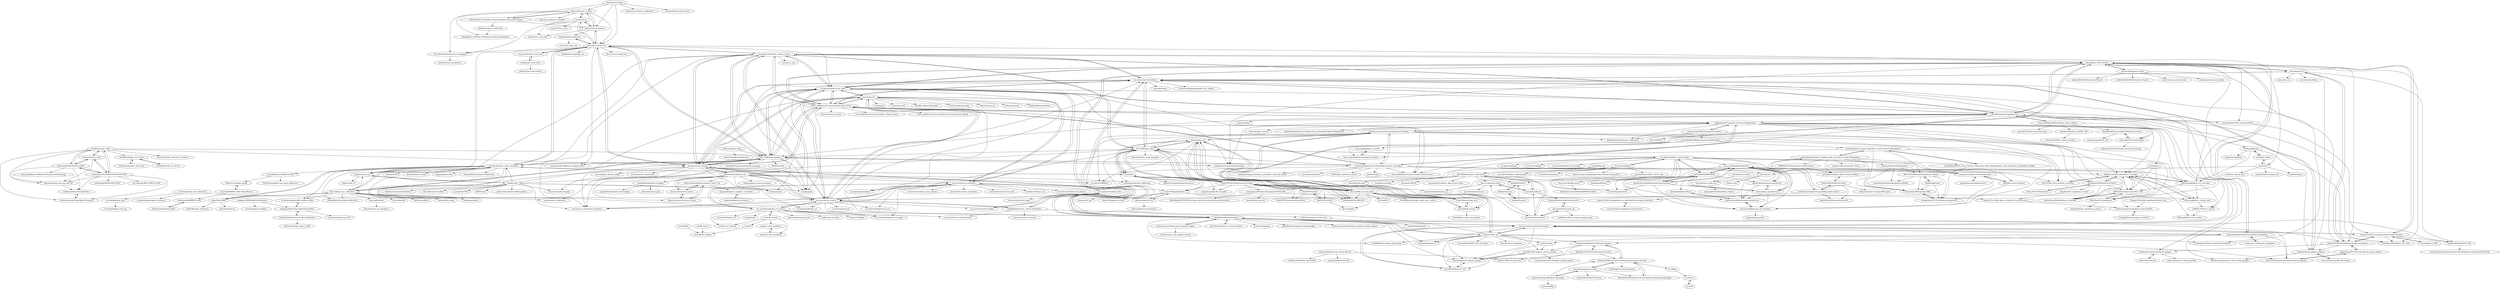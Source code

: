 digraph G {
"njanirudh/Aruco_Tracker" -> "tentone/aruco"
"njanirudh/Aruco_Tracker" -> "kyle-bersani/opencv-examples"
"njanirudh/Aruco_Tracker" -> "fdcl-gwu/aruco-markers"
"njanirudh/Aruco_Tracker" -> "ddelago/Aruco-Marker-Calibration-and-Pose-Estimation"
"njanirudh/Aruco_Tracker" -> "GSNCodes/ArUCo-Markers-Pose-Estimation-Generation-Python"
"njanirudh/Aruco_Tracker" -> "pal-robotics/aruco_ros"
"njanirudh/Aruco_Tracker" -> "SmartRoboticSystems/aruco_mapping"
"lihuang3/ur5_ROS-Gazebo" -> "utecrobotics/ur5"
"lihuang3/ur5_ROS-Gazebo" -> "ros-industrial/universal_robot"
"lihuang3/ur5_ROS-Gazebo" -> "Geonhee-LEE/ur-reaching-reinforcement-learning"
"lihuang3/ur5_ROS-Gazebo" -> "harrycomeon/ur5-gazebo-grasping"
"lihuang3/ur5_ROS-Gazebo" -> "pietrolechthaler/UR5-Pick-and-Place-Simulation"
"lihuang3/ur5_ROS-Gazebo" -> "Salman-H/pick-place-robot"
"lihuang3/ur5_ROS-Gazebo" -> "philwall3/UR5-with-Robotiq-Gripper-and-Kinect"
"lihuang3/ur5_ROS-Gazebo" -> "Suyixiu/robot_sim"
"lihuang3/ur5_ROS-Gazebo" -> "andyzeng/visual-pushing-grasping" ["e"=1]
"lihuang3/ur5_ROS-Gazebo" -> "gouxiangchen/UR5-control-with-RG2"
"lihuang3/ur5_ROS-Gazebo" -> "JenniferBuehler/gazebo-pkgs"
"lihuang3/ur5_ROS-Gazebo" -> "UniversalRobots/Universal_Robots_ROS_Driver"
"lihuang3/ur5_ROS-Gazebo" -> "SintefManufacturing/python-urx"
"lihuang3/ur5_ROS-Gazebo" -> "cambel/ur3"
"lihuang3/ur5_ROS-Gazebo" -> "PaulDanielML/MuJoCo_RL_UR5" ["e"=1]
"okalachev/arucogen" -> "pal-robotics/aruco_ros"
"okalachev/arucogen" -> "GSNCodes/ArUCo-Markers-Pose-Estimation-Generation-Python"
"okalachev/arucogen" -> "njanirudh/Aruco_Tracker"
"okalachev/arucogen" -> "fdcl-gwu/aruco-markers"
"okalachev/arucogen" -> "beltransen/velo2cam_calibration" ["e"=1]
"okalachev/arucogen" -> "NormandErwan/ArucoUnity" ["e"=1]
"pal-robotics/aruco_ros" -> "IFL-CAMP/easy_handeye"
"pal-robotics/aruco_ros" -> "ros-perception/ar_track_alvar"
"pal-robotics/aruco_ros" -> "SmartRoboticSystems/aruco_mapping"
"pal-robotics/aruco_ros" -> "AprilRobotics/apriltag_ros" ["e"=1]
"pal-robotics/aruco_ros" -> "UbiquityRobotics/fiducials"
"pal-robotics/aruco_ros" -> "moveit/moveit_tutorials"
"pal-robotics/aruco_ros" -> "tentone/aruco"
"pal-robotics/aruco_ros" -> "fdcl-gwu/aruco-markers"
"pal-robotics/aruco_ros" -> "jhu-lcsr/handeye_calib_camodocal"
"pal-robotics/aruco_ros" -> "jhu-lcsr/aruco_hand_eye"
"pal-robotics/aruco_ros" -> "ros-industrial/universal_robot"
"pal-robotics/aruco_ros" -> "lagadic/vision_visp"
"pal-robotics/aruco_ros" -> "ros-industrial-attic/ur_modern_driver"
"pal-robotics/aruco_ros" -> "marcoesposito1988/easy_handeye_demo"
"pal-robotics/aruco_ros" -> "lihuang3/ur5_ROS-Gazebo"
"utecrobotics/ur5" -> "lihuang3/ur5_ROS-Gazebo"
"utecrobotics/ur5" -> "philwall3/UR5-with-Robotiq-Gripper-and-Kinect"
"utecrobotics/ur5" -> "Danfoa/robotiq_2finger_grippers"
"utecrobotics/ur5" -> "gtatiya/Hacking-SotA-UR5"
"utecrobotics/ur5" -> "neka-nat/ur_ws"
"utecrobotics/ur5" -> "utecrobotics/robotiq"
"utecrobotics/ur5" -> "ros-industrial-attic/robotiq"
"philwall3/UR5-with-Robotiq-Gripper-and-Kinect" -> "JingyuYang1997/UR_with_Robotiq_grasp_gazebo"
"philwall3/UR5-with-Robotiq-Gripper-and-Kinect" -> "utecrobotics/ur5"
"philwall3/UR5-with-Robotiq-Gripper-and-Kinect" -> "Geonhee-LEE/ur-reaching-reinforcement-learning"
"philwall3/UR5-with-Robotiq-Gripper-and-Kinect" -> "StanleyInnovation/robotiq_85_gripper"
"philwall3/UR5-with-Robotiq-Gripper-and-Kinect" -> "Danfoa/robotiq_2finger_grippers"
"gtatiya/Hacking-SotA-UR5" -> "murtazabasu/Coordinating-Two-UR5-Robots-for-a-Pick-and-Place-Task"
"ros/urdfdom" -> "ros/urdfdom_headers"
"AuboRobot/aubo_robot" -> "liuxinwust/test_robot"
"AuboRobot/aubo_robot" -> "mhuasong/AUBO-Robot-on-ROS"
"AuboRobot/aubo_robot" -> "avinashsen707/AUBOi5-D435-ROS-DOPE"
"AuboRobot/aubo_robot" -> "AuboRobot/aubo_ros2_driver"
"AuboRobot/aubo_robot" -> "newer-zhu/Aubo_Obstacle_Avoidance"
"AuboRobot/aubo_robot" -> "aralab-unr/Aubo-Deep-Object-Grasping"
"AuboRobot/aubo_robot" -> "skywoodsz/aubo_pick_up_with_6D"
"AuboRobot/aubo_robot" -> "moveit/moveit_tutorials"
"AuboRobot/aubo_robot" -> "IFL-CAMP/easy_handeye"
"mhuasong/AUBO-Robot-on-ROS" -> "avinashsen707/AUBOi5-D435-ROS-DOPE"
"mhuasong/AUBO-Robot-on-ROS" -> "liuxinwust/test_robot"
"mhuasong/AUBO-Robot-on-ROS" -> "AuboRobot/aubo_robot"
"mhuasong/AUBO-Robot-on-ROS" -> "mhuasong/Basics-of-Robotics-Theory-and-Technology"
"mhuasong/AUBO-Robot-on-ROS" -> "nickhward/Aubo-Pick-And-Place"
"mhuasong/AUBO-Robot-on-ROS" -> "skywoodsz/aubo_pick_up_with_6D"
"ros/joint_state_publisher" -> "ros/robot_state_publisher"
"ros/urdf" -> "ros/urdfdom_headers"
"ros-controls/realtime_tools" -> "ros-controls/control_toolbox"
"ros-controls/realtime_tools" -> "ros-controls/control_msgs"
"ros-controls/realtime_tools" -> "ros-controls/ros_control"
"ros-industrial-attic/robotiq" -> "Danfoa/robotiq_2finger_grippers"
"ros-industrial-attic/robotiq" -> "ros-industrial/universal_robot"
"ros-industrial-attic/robotiq" -> "ros-industrial-attic/ur_modern_driver"
"ros-industrial-attic/robotiq" -> "UniversalRobots/Universal_Robots_ROS_Driver"
"ros-industrial-attic/robotiq" -> "philwall3/UR5-with-Robotiq-Gripper-and-Kinect"
"ros-industrial-attic/robotiq" -> "JenniferBuehler/gazebo-pkgs"
"ros-industrial-attic/robotiq" -> "harrycomeon/ur5-gazebo-grasping"
"ros-industrial-attic/robotiq" -> "IFL-CAMP/iiwa_stack"
"ros-industrial-attic/robotiq" -> "StanleyInnovation/robotiq_85_gripper"
"ros-industrial-attic/robotiq" -> "utecrobotics/ur5"
"ros-industrial-attic/robotiq" -> "crigroup/robotiq"
"ros-industrial-attic/robotiq" -> "ElectronicElephant/pybullet_ur5_robotiq" ["e"=1]
"ros-industrial-attic/robotiq" -> "intuitivecomputing/ur5_with_robotiq_gripper"
"ros-industrial-attic/robotiq" -> "SintefManufacturing/python-urx"
"ros-industrial-attic/robotiq" -> "moveit/moveit_tutorials"
"yuecideng/Ur5_DRL" -> "Geonhee-LEE/ur-reaching-reinforcement-learning"
"kth-ros-pkg/force_torque_tools" -> "nbfigueroa/robot_admittance_controller"
"kth-ros-pkg/force_torque_tools" -> "1508912767/force_control"
"shirunqi/Impedance_Control" -> "kiran-mohan/daVinci-Impedance-Control"
"senthurayyappan/impedance-control-AIR19" -> "SchapplM/robotics-paper_iros2016"
"ros-teleop/teleop_twist_keyboard" -> "ros-teleop/teleop_tools"
"ros-teleop/teleop_twist_keyboard" -> "ros-planning/navigation_tutorials" ["e"=1]
"ros-teleop/teleop_twist_keyboard" -> "ros-controls/ros_control"
"Kinovarobotics/Kinova-kortex2_Gen3_G3L" -> "Kinovarobotics/ros_kortex"
"Kinovarobotics/Kinova-kortex2_Gen3_G3L" -> "Kinovarobotics/ros_kortex_vision"
"Kinovarobotics/Kinova-kortex2_Gen3_G3L" -> "empriselab/gen3_compliant_controllers"
"Kinovarobotics/kinova-ros" -> "Kinovarobotics/ros_kortex"
"Kinovarobotics/kinova-ros" -> "moveit/moveit_tutorials"
"Kinovarobotics/kinova-ros" -> "dougsm/ggcnn_kinova_grasping" ["e"=1]
"Kinovarobotics/kinova-ros" -> "JenniferBuehler/jaco-arm-pkgs"
"Kinovarobotics/kinova-ros" -> "Kinovarobotics/Kinova-kortex2_Gen3_G3L"
"Kinovarobotics/kinova-ros" -> "dougsm/ggcnn" ["e"=1]
"Kinovarobotics/kinova-ros" -> "ros-industrial/universal_robot"
"Kinovarobotics/kinova-ros" -> "atenpas/gpd" ["e"=1]
"Kinovarobotics/kinova-ros" -> "ros-controls/ros_control"
"Kinovarobotics/kinova-ros" -> "mikeferguson/robot_calibration" ["e"=1]
"Kinovarobotics/kinova-ros" -> "orocos/orocos_kinematics_dynamics" ["e"=1]
"Kinovarobotics/kinova-ros" -> "ros-controls/ros_controllers"
"Kinovarobotics/kinova-ros" -> "jrl-umi3218/RBDyn" ["e"=1]
"Kinovarobotics/kinova-ros" -> "Kinovarobotics/ros_kortex_vision"
"Kinovarobotics/kinova-ros" -> "ros-industrial-attic/robotiq"
"ros-simulation/gazebo_ros_demos" -> "ros-simulation/gazebo_ros_pkgs" ["e"=1]
"ros-simulation/gazebo_ros_demos" -> "ros-controls/ros_control"
"ros-simulation/gazebo_ros_demos" -> "ros-controls/ros_controllers"
"ros-simulation/gazebo_ros_demos" -> "ros/urdf_tutorial"
"ros-simulation/gazebo_ros_demos" -> "husky/husky" ["e"=1]
"ros-simulation/gazebo_ros_demos" -> "qboticslabs/mastering_ros" ["e"=1]
"ros-simulation/gazebo_ros_demos" -> "osrf/gazebo_tutorials"
"ros-simulation/gazebo_ros_demos" -> "ros/urdf_sim_tutorial"
"ros-simulation/gazebo_ros_demos" -> "chenjm1109/pigot" ["e"=1]
"ros-simulation/gazebo_ros_demos" -> "moveit/moveit_tutorials"
"ros-simulation/gazebo_ros_demos" -> "ros-controls/ros2_control_demos" ["e"=1]
"ros-simulation/gazebo_ros_demos" -> "richardw05/mybot_ws"
"ros-simulation/gazebo_ros_demos" -> "JenniferBuehler/gazebo-pkgs"
"ros-teleop/teleop_tools" -> "ros-teleop/teleop_twist_joy"
"fdcl-gwu/aruco-markers" -> "tentone/aruco"
"fdcl-gwu/aruco-markers" -> "pal-robotics/aruco_ros"
"fdcl-gwu/aruco-markers" -> "njanirudh/Aruco_Tracker"
"fdcl-gwu/aruco-markers" -> "UbiquityRobotics/fiducials"
"fdcl-gwu/aruco-markers" -> "ydsf16/aruco_ekf_slam" ["e"=1]
"Danfoa/robotiq_2finger_grippers" -> "a-price/robotiq_arg85_description"
"Danfoa/robotiq_2finger_grippers" -> "ros-industrial-attic/robotiq"
"Danfoa/robotiq_2finger_grippers" -> "intuitivecomputing/ur5_with_robotiq_gripper"
"ros-industrial/fanuc" -> "ros-industrial/fanuc_experimental"
"ros-industrial/fanuc" -> "ABC-iRobotics/fanuc-webcontrol"
"ros-industrial/fanuc" -> "gavanderhoorn/fanuc_driver_exp"
"ros-industrial/fanuc" -> "ros-industrial/motoman" ["e"=1]
"ros-industrial/fanuc" -> "ros-industrial/kuka_experimental"
"ros-industrial/fanuc" -> "fanuc-stream-motion/packet-fanuc-stream-motion-j519"
"crigroup/handeye" -> "JStech/moveit_cal_simulation"
"ihtishamaliktk/RWHE-Calib" -> "hjhdog1/probabilisticAXYB"
"epfl-lasa/iiwa_ros" -> "IFL-CAMP/iiwa_stack"
"epfl-lasa/iiwa_ros" -> "lbr-stack/lbr_fri_ros2_stack"
"epfl-lasa/iiwa_ros" -> "jonaitken/KUKA-IIWA-API"
"epfl-lasa/iiwa_ros" -> "Modi1987/KST-Kuka-Sunrise-Toolbox"
"epfl-lasa/iiwa_ros" -> "ICube-Robotics/iiwa_ros2"
"epfl-lasa/iiwa_ros" -> "matthias-mayr/Cartesian-Impedance-Controller"
"epfl-lasa/iiwa_ros" -> "ahundt/grl"
"epfl-lasa/iiwa_ros" -> "jrl-umi3218/RBDyn" ["e"=1]
"epfl-lasa/iiwa_ros" -> "kroshu/kuka_drivers"
"Kinovarobotics/ros_kortex" -> "Kinovarobotics/Kinova-kortex2_Gen3_G3L"
"Kinovarobotics/ros_kortex" -> "Kinovarobotics/ros_kortex_vision"
"Kinovarobotics/ros_kortex" -> "Kinovarobotics/kinova-ros"
"CentroEPiaggio/kuka-lwr" -> "epfl-lasa/kuka-lwr-ros"
"CentroEPiaggio/kuka-lwr" -> "kuka-isir/rtt_lwr" ["e"=1]
"CentroEPiaggio/kuka-lwr" -> "CentroEPiaggio/vito-robot"
"CentroEPiaggio/kuka-lwr" -> "kth-ros-pkg/force_torque_tools"
"tentone/aruco" -> "fdcl-gwu/aruco-markers"
"tentone/aruco" -> "njanirudh/Aruco_Tracker"
"tentone/aruco" -> "pal-robotics/aruco_ros"
"tentone/aruco" -> "SmartRoboticSystems/aruco_mapping"
"tentone/aruco" -> "warp1337/ros_aruco"
"tentone/aruco" -> "ydsf16/aruco_ekf_slam" ["e"=1]
"Mandelbr0t/UniversalRobot-Realtime-Control" -> "robin-gdwl/UR_Facetracking"
"Mandelbr0t/UniversalRobot-Realtime-Control" -> "ryanpennings/RTDE_UR"
"aauc-mechlab/JOpenShowVar" -> "ImtsSrl/KUKAVARPROXY"
"aauc-mechlab/JOpenShowVar" -> "akselov/kukavarproxy-msg-format"
"aauc-mechlab/JOpenShowVar" -> "linuxsand/py_openshowvar"
"aauc-mechlab/JOpenShowVar" -> "AytacKahveci/KukaRosOpenCommunication"
"aauc-mechlab/JOpenShowVar" -> "erensezener/kuka-rsi3-communicator"
"aauc-mechlab/JOpenShowVar" -> "ahmad-saeed/kukavarproxy-msg-format"
"aauc-mechlab/JOpenShowVar" -> "ImtsSrl/openshowvar"
"aauc-mechlab/JOpenShowVar" -> "itk-thrivaldi/kuka_kvp_hw_interface"
"hengguan/Hand-Eye-Calibration-Matlab" -> "ZacharyTaylor/Camera-to-Arm-Calibration"
"hengguan/Hand-Eye-Calibration-Matlab" -> "zarathustr/hand_eye_SO4"
"hengguan/Hand-Eye-Calibration-Matlab" -> "christianwengert/calib_toolbox_addon"
"lixiny/Handeye-Calibration-ROS" -> "koide3/st_handeye_graph"
"lixiny/Handeye-Calibration-ROS" -> "ZiqiChai/simplified_eye_hand_calibration"
"wanggao1990/HandEyeCalibration" -> "fsuarez6/opencv-handeye"
"wanggao1990/HandEyeCalibration" -> "hengguan/Hand-Eye-Calibration-Matlab"
"andyzeng/ikfastpy" -> "cambel/ur_ikfast"
"andyzeng/ikfastpy" -> "cyberbotics/pyikfast"
"andyzeng/ikfastpy" -> "Danfoa/robotiq_2finger_grippers"
"andyzeng/ikfastpy" -> "epfl-lasa/ridgeback_ur5_controller"
"linuxsand/py_openshowvar" -> "akselov/kukavarproxy-msg-format"
"linuxsand/py_openshowvar" -> "ImtsSrl/KUKAVARPROXY"
"linuxsand/py_openshowvar" -> "itk-thrivaldi/kuka_kvp_hw_interface"
"linuxsand/py_openshowvar" -> "aauc-mechlab/JOpenShowVar"
"linuxsand/py_openshowvar" -> "ahmad-saeed/kukavarproxy-msg-format"
"ImtsSrl/KUKAVARPROXY" -> "aauc-mechlab/JOpenShowVar"
"ImtsSrl/KUKAVARPROXY" -> "linuxsand/py_openshowvar"
"ImtsSrl/KUKAVARPROXY" -> "akselov/kukavarproxy-msg-format"
"ImtsSrl/KUKAVARPROXY" -> "ulsu-tech/c3bridge-server"
"ImtsSrl/KUKAVARPROXY" -> "itk-thrivaldi/kuka_kvp_hw_interface"
"ImtsSrl/KUKAVARPROXY" -> "AytacKahveci/KukaRosOpenCommunication"
"ImtsSrl/KUKAVARPROXY" -> "ImtsSrl/openshowvar"
"ImtsSrl/KUKAVARPROXY" -> "OpenKuka/KukavarProxy"
"ImtsSrl/KUKAVARPROXY" -> "ahmad-saeed/kukavarproxy-msg-format"
"ImtsSrl/KUKAVARPROXY" -> "OpenKuka/Website"
"ImtsSrl/KUKAVARPROXY" -> "ros-industrial/kuka_experimental"
"akselov/kukavarproxy-msg-format" -> "linuxsand/py_openshowvar"
"akselov/kukavarproxy-msg-format" -> "ahmad-saeed/kukavarproxy-msg-format"
"Modi1987/iiwaPy" -> "Modi1987/iiwaPy3"
"Modi1987/iiwaPy" -> "Modi1987/Simulink-iiwa-interface"
"koide3/st_handeye_graph" -> "amy-tabb/RWHEC-Tabb-AhmadYousef"
"pantor/learning-shifting-for-grasping" -> "choicelab/grasping-invisible"
"pantor/learning-shifting-for-grasping" -> "pantor/griffig"
"pantor/learning-shifting-for-grasping" -> "xukechun/Efficient_goal-oriented_push-grasping_synergy"
"ros-controls/control_toolbox" -> "ros-controls/realtime_tools"
"abakisita/camera_calibration" -> "ddelago/Aruco-Marker-Calibration-and-Pose-Estimation"
"erensezener/kuka-rsi3-communicator" -> "pawankumardev/kukarsiserver"
"erensezener/kuka-rsi3-communicator" -> "cjlh/kuka-rsi-ros-interface"
"erensezener/kuka-rsi3-communicator" -> "aauc-mechlab/JOpenShowVar"
"erensezener/kuka-rsi3-communicator" -> "itk-thrivaldi/kuka_kvp_hw_interface"
"illnr/vscode-fanuc-karel" -> "gavanderhoorn/rossum"
"illnr/vscode-fanuc-karel" -> "onerobotics/fexcel"
"illnr/vscode-fanuc-karel" -> "gavanderhoorn/ktransw_py"
"onerobotics/fexcel" -> "ABC-iRobotics/fanuc-webcontrol"
"onerobotics/fexcel" -> "illnr/vscode-fanuc-karel"
"onerobotics/fexcel" -> "SynapticRobotics/PositionConverter"
"AytacKahveci/KukaRosOpenCommunication" -> "ImtsSrl/openshowvar"
"AytacKahveci/KukaRosOpenCommunication" -> "aauc-mechlab/JOpenShowVar"
"AytacKahveci/KukaRosOpenCommunication" -> "linuxsand/py_openshowvar"
"AytacKahveci/KukaRosOpenCommunication" -> "itk-thrivaldi/kuka_kvp_hw_interface"
"AytacKahveci/KukaRosOpenCommunication" -> "ImtsSrl/KUKAVARPROXY"
"xEnVrE/lwr_force_position_controller" -> "nbfigueroa/robot_admittance_controller"
"kobbled/rossum" -> "kobbled/Ka-Boost"
"kobbled/rossum" -> "kobbled/tp_plus"
"Kinovarobotics/ros_kortex_vision" -> "Kinovarobotics/ros_kortex"
"Kinovarobotics/ros_kortex_vision" -> "Kinovarobotics/Kinova-kortex2_Gen3_G3L"
"onerobotics/tp_plus" -> "gavanderhoorn/ktransw_py"
"cjlh/kuka-rsi-ros-interface" -> "itk-thrivaldi/kuka_kvp_hw_interface"
"cjlh/kuka-rsi-ros-interface" -> "erensezener/kuka-rsi3-communicator"
"OpenKuka/KukavarProxy" -> "ahmad-saeed/kukavarproxy-msg-format"
"itk-thrivaldi/kuka_kvp_hw_interface" -> "ahmad-saeed/kukavarproxy-msg-format"
"itk-thrivaldi/kuka_kvp_hw_interface" -> "jmpinit/kvarp_plotter"
"priscillascu/Sliding_Mode_Control_Matlab" -> "Fantasty9413/SMC-for-motor"
"nbfigueroa/robot_admittance_controller" -> "LWZ55/admittance-controller_UR5"
"nbfigueroa/robot_admittance_controller" -> "davideferrari95/admittance_controller"
"nbfigueroa/robot_admittance_controller" -> "epfl-lasa/ridgeback_ur5_controller"
"nbfigueroa/robot_admittance_controller" -> "OpenRobotSL/RobotForceControl"
"nbfigueroa/robot_admittance_controller" -> "YuHoChau/UR_Admittance"
"nbfigueroa/robot_admittance_controller" -> "kth-ros-pkg/force_torque_tools"
"nbfigueroa/robot_admittance_controller" -> "xEnVrE/lwr_force_position_controller"
"nbfigueroa/robot_admittance_controller" -> "QiSheng918/ur_force_control"
"Sunchanghao/ur5_gazebo_pickup" -> "Dzy-HW-XD/kinectv2_ur5"
"lbr-stack/lbr_fri_ros2_stack" -> "ICube-Robotics/iiwa_ros2"
"lbr-stack/lbr_fri_ros2_stack" -> "epfl-lasa/iiwa_ros"
"lbr-stack/lbr_fri_ros2_stack" -> "kroshu/kuka_drivers"
"lbr-stack/lbr_fri_ros2_stack" -> "IFL-CAMP/iiwa_stack"
"lbr-stack/lbr_fri_ros2_stack" -> "lbr-stack/fri"
"lbr-stack/lbr_fri_ros2_stack" -> "matthias-mayr/Cartesian-Impedance-Controller"
"lbr-stack/lbr_fri_ros2_stack" -> "Modi1987/KST-Kuka-Sunrise-Toolbox"
"lbr-stack/lbr_fri_ros2_stack" -> "lbr-stack/pyfri"
"lbr-stack/lbr_fri_ros2_stack" -> "jonaitken/KUKA-IIWA-API"
"lbr-stack/lbr_fri_ros2_stack" -> "PickNikRobotics/topic_based_ros2_control"
"lagadic/vision_visp" -> "lagadic/visp_ros"
"lagadic/vision_visp" -> "lagadic/visp"
"lagadic/vision_visp" -> "jhu-lcsr/handeye_calib_camodocal"
"cambel/ur3" -> "cambel/ur_ikfast"
"cambel/ur3" -> "cambel/robotiq"
"cambel/ur3" -> "cambel/ur_openai_gym"
"cambel/ur3" -> "cambel/robot-learning-cl-dr"
"cambel/ur3" -> "o2ac/o2ac-ur"
"cambel/ur_ikfast" -> "andyzeng/ikfastpy"
"cambel/ur_ikfast" -> "cambel/ur3"
"UniversalRobots/Universal_Robots_ROS_Driver" -> "ros-industrial/universal_robot"
"UniversalRobots/Universal_Robots_ROS_Driver" -> "UniversalRobots/Universal_Robots_ROS2_Driver" ["e"=1]
"UniversalRobots/Universal_Robots_ROS_Driver" -> "SintefManufacturing/python-urx"
"UniversalRobots/Universal_Robots_ROS_Driver" -> "ros-industrial-attic/ur_modern_driver"
"UniversalRobots/Universal_Robots_ROS_Driver" -> "fzi-forschungszentrum-informatik/cartesian_controllers"
"UniversalRobots/Universal_Robots_ROS_Driver" -> "ros-industrial-attic/robotiq"
"UniversalRobots/Universal_Robots_ROS_Driver" -> "fmauch/universal_robot"
"UniversalRobots/Universal_Robots_ROS_Driver" -> "IFL-CAMP/easy_handeye"
"UniversalRobots/Universal_Robots_ROS_Driver" -> "UniversalRobots/Universal_Robots_Client_Library" ["e"=1]
"UniversalRobots/Universal_Robots_ROS_Driver" -> "UniversalRobots/Universal_Robots_ExternalControl_URCap" ["e"=1]
"UniversalRobots/Universal_Robots_ROS_Driver" -> "MingshanHe/Compliant-Control-and-Application"
"UniversalRobots/Universal_Robots_ROS_Driver" -> "moveit/moveit_tutorials"
"UniversalRobots/Universal_Robots_ROS_Driver" -> "lihuang3/ur5_ROS-Gazebo"
"UniversalRobots/Universal_Robots_ROS_Driver" -> "moveit/moveit"
"UniversalRobots/Universal_Robots_ROS_Driver" -> "atenpas/gpd" ["e"=1]
"choicelab/grasping-invisible" -> "pantor/learning-shifting-for-grasping"
"choicelab/grasping-invisible" -> "xukechun/Efficient_goal-oriented_push-grasping_synergy"
"choicelab/grasping-invisible" -> "CaptainWuDaoKou/GE-Grasp"
"choicelab/grasping-invisible" -> "Kamalnl92/Self-Supervised-Learning-for-pushing-and-grasping"
"Fantasty9413/SMC-for-motor" -> "cdbharath/super-twisting-SMC-quad"
"Fantasty9413/SMC-for-motor" -> "nwilliterate/adaptive-fuzzy-sliding-mode-control"
"Fantasty9413/SMC-for-motor" -> "priscillascu/Sliding_Mode_Control_Matlab"
"PepMS/eagle-mpc" -> "kbunal/AerialManipulatorDRL"
"PepMS/eagle-mpc" -> "zhonghang1187151422/quad_manipulator"
"PepMS/eagle-mpc" -> "RISC-NYUAD/Aerial-Manipulator-Gazebo"
"ulsu-tech/c3bridge-server" -> "skilledAutomation/KUKAVARPROXY_KRC4"
"macs-lab/macs_dual_arm" -> "moyang602/DualArmRobot_Ubuntu"
"avinashsen707/AUBOi5-D435-ROS-DOPE" -> "mhuasong/AUBO-Robot-on-ROS"
"avinashsen707/AUBOi5-D435-ROS-DOPE" -> "liuxinwust/test_robot"
"avinashsen707/AUBOi5-D435-ROS-DOPE" -> "aralab-unr/Aubo-Deep-Object-Grasping"
"avinashsen707/AUBOi5-D435-ROS-DOPE" -> "yehengchen/DOPE-ROS-D435" ["e"=1]
"avinashsen707/AUBOi5-D435-ROS-DOPE" -> "skywoodsz/aubo_pick_up_with_6D"
"avinashsen707/AUBOi5-D435-ROS-DOPE" -> "nickhward/Aubo-Pick-And-Place"
"avinashsen707/AUBOi5-D435-ROS-DOPE" -> "AuboRobot/aubo_robot"
"avinashsen707/AUBOi5-D435-ROS-DOPE" -> "ian-chuang/LARA_AUBOi5_AG95"
"fzi-forschungszentrum-informatik/cartesian_controllers" -> "matthias-mayr/Cartesian-Impedance-Controller"
"fzi-forschungszentrum-informatik/cartesian_controllers" -> "MingshanHe/Compliant-Control-and-Application"
"fzi-forschungszentrum-informatik/cartesian_controllers" -> "UniversalRobots/Universal_Robots_ROS_Driver"
"fzi-forschungszentrum-informatik/cartesian_controllers" -> "PilzDE/pilz_industrial_motion" ["e"=1]
"fzi-forschungszentrum-informatik/cartesian_controllers" -> "nbfigueroa/robot_admittance_controller"
"fzi-forschungszentrum-informatik/cartesian_controllers" -> "UniversalRobots/Universal_Robots_ROS2_Driver" ["e"=1]
"fzi-forschungszentrum-informatik/cartesian_controllers" -> "kth-ros-pkg/force_torque_tools"
"fzi-forschungszentrum-informatik/cartesian_controllers" -> "pantor/ruckig" ["e"=1]
"fzi-forschungszentrum-informatik/cartesian_controllers" -> "o2ac/o2ac-ur"
"fzi-forschungszentrum-informatik/cartesian_controllers" -> "epfl-lasa/ridgeback_ur5_controller"
"fzi-forschungszentrum-informatik/cartesian_controllers" -> "xEnVrE/lwr_force_position_controller"
"fzi-forschungszentrum-informatik/cartesian_controllers" -> "stefanscherzinger/cartesian_controllers_universal_robots"
"fzi-forschungszentrum-informatik/cartesian_controllers" -> "mikeferguson/robot_calibration" ["e"=1]
"fzi-forschungszentrum-informatik/cartesian_controllers" -> "ros-industrial/noether" ["e"=1]
"fzi-forschungszentrum-informatik/cartesian_controllers" -> "IFL-CAMP/easy_handeye"
"sandeshthapa/Adaptive_Sliding_Mode_Control_of_Aerial_Manipulator" -> "sandeshthapa/Cartesian_Impedance_Control_Aerial_Manipulator"
"sandeshthapa/Adaptive_Sliding_Mode_Control_of_Aerial_Manipulator" -> "nwilliterate/adaptive-fuzzy-sliding-mode-control"
"sandeshthapa/Adaptive_Sliding_Mode_Control_of_Aerial_Manipulator" -> "SMARTlab-Purdue/robust-control-tutorial"
"sandeshthapa/Adaptive_Sliding_Mode_Control_of_Aerial_Manipulator" -> "sandeshthapa/IFAC_Force_Control_Cooperative_Aerial_Manipulation_with_Quadrotor_Visualization_Matlab"
"sandeshthapa/Adaptive_Sliding_Mode_Control_of_Aerial_Manipulator" -> "mateus-amarante/master_thesis"
"sandeshthapa/Adaptive_Sliding_Mode_Control_of_Aerial_Manipulator" -> "priscillascu/Sliding_Mode_Control_Matlab"
"sandeshthapa/Adaptive_Sliding_Mode_Control_of_Aerial_Manipulator" -> "kbunal/AerialManipulatorDRL"
"sandeshthapa/Adaptive_Sliding_Mode_Control_of_Aerial_Manipulator" -> "amazerobot/AerialManipulator"
"roboticsgroup/roboticsgroup_gazebo_plugins" -> "JenniferBuehler/gazebo-pkgs"
"roboticsgroup/roboticsgroup_gazebo_plugins" -> "mintar/mimic_joint_gazebo_tutorial"
"xuhuairuogu/V-REP-Simulation-Projects" -> "MingshanHe/Compliant-Control-and-Application"
"xuhuairuogu/V-REP-Simulation-Projects" -> "mws262/MATLABImpedanceControlExample"
"xuhuairuogu/V-REP-Simulation-Projects" -> "shamilmamedov/dynamic_calibration" ["e"=1]
"xuhuairuogu/V-REP-Simulation-Projects" -> "4rtur1t0/ARTE" ["e"=1]
"xuhuairuogu/V-REP-Simulation-Projects" -> "OpenRobotSL/RobotForceControl"
"Dzy-HW-XD/kinectv2_ur5" -> "harrycomeon/ur5-gazebo-grasping"
"Dzy-HW-XD/kinectv2_ur5" -> "Sunchanghao/ur5_gazebo_pickup"
"JingyuYang1997/UR_with_Robotiq_grasp_gazebo" -> "zzy5510/UR5-grasp-and-kinect-demo-on-gazebo"
"JingyuYang1997/UR_with_Robotiq_grasp_gazebo" -> "philwall3/UR5-with-Robotiq-Gripper-and-Kinect"
"zzy5510/UR5-grasp-and-kinect-demo-on-gazebo" -> "JingyuYang1997/UR_with_Robotiq_grasp_gazebo"
"ros-industrial/kuka_experimental" -> "IFL-CAMP/iiwa_stack"
"ros-industrial/kuka_experimental" -> "AytacKahveci/KukaRosOpenCommunication"
"ros-industrial/kuka_experimental" -> "ros-industrial/kuka"
"ros-industrial/kuka_experimental" -> "erensezener/kuka-rsi3-communicator"
"ros-industrial/kuka_experimental" -> "ImtsSrl/KUKAVARPROXY"
"ros-industrial/kuka_experimental" -> "aauc-mechlab/JOpenShowVar"
"ros-industrial/kuka_experimental" -> "cjlh/kuka-rsi-ros-interface"
"ros-industrial/kuka_experimental" -> "akselov/kukavarproxy-msg-format"
"ros-industrial/kuka_experimental" -> "ImtsSrl/openshowvar"
"ros-industrial/kuka_experimental" -> "kroshu/kuka_drivers"
"ros-industrial/kuka_experimental" -> "ros-industrial/abb" ["e"=1]
"ros-industrial/kuka_experimental" -> "linuxsand/py_openshowvar"
"ros-industrial/kuka_experimental" -> "ros-industrial/industrial_training" ["e"=1]
"ros-industrial/kuka_experimental" -> "ros-industrial/fanuc"
"ros-industrial/kuka_experimental" -> "epfl-lasa/kuka-lwr-ros"
"sandeshthapa/IFAC_Force_Control_Cooperative_Aerial_Manipulation_with_Quadrotor_Visualization_Matlab" -> "sandeshthapa/Cartesian_Impedance_Control_Aerial_Manipulator"
"sandeshthapa/IFAC_Force_Control_Cooperative_Aerial_Manipulation_with_Quadrotor_Visualization_Matlab" -> "zhonghang1187151422/quad_manipulator"
"robin-gdwl/UR_Facetracking" -> "Mandelbr0t/UniversalRobot-Realtime-Control"
"robin-gdwl/UR_Facetracking" -> "palmmaximilian/UR-socket-communication-app"
"ZacharyTaylor/Camera-to-Arm-Calibration" -> "hengguan/Hand-Eye-Calibration-Matlab"
"ZacharyTaylor/Camera-to-Arm-Calibration" -> "elhussieny/kuka_camera_calib"
"harrycomeon/ur5-gazebo-grasping" -> "Dzy-HW-XD/kinectv2_ur5"
"harrycomeon/ur5-gazebo-grasping" -> "Suyixiu/robot_sim"
"harrycomeon/ur5-gazebo-grasping" -> "Geonhee-LEE/ur-reaching-reinforcement-learning"
"harrycomeon/ur5-gazebo-grasping" -> "borninfreedom/ur_ws"
"harrycomeon/ur5-gazebo-grasping" -> "JenniferBuehler/gazebo-pkgs"
"harrycomeon/ur5-gazebo-grasping" -> "zzy5510/UR5-grasp-and-kinect-demo-on-gazebo"
"harrycomeon/ur5-gazebo-grasping" -> "pietrolechthaler/UR5-Pick-and-Place-Simulation"
"harrycomeon/ur5-gazebo-grasping" -> "Sunchanghao/ur5_gazebo_pickup"
"Geonhee-LEE/ur-reaching-reinforcement-learning" -> "yuecideng/Ur5_DRL"
"Geonhee-LEE/ur-reaching-reinforcement-learning" -> "harrycomeon/ur5-gazebo-grasping"
"Geonhee-LEE/ur-reaching-reinforcement-learning" -> "PaulDanielML/MuJoCo_RL_UR5" ["e"=1]
"Geonhee-LEE/ur-reaching-reinforcement-learning" -> "philwall3/UR5-with-Robotiq-Gripper-and-Kinect"
"Geonhee-LEE/ur-reaching-reinforcement-learning" -> "gtatiya/Hacking-SotA-UR5"
"Geonhee-LEE/ur-reaching-reinforcement-learning" -> "lihuang3/ur5_ROS-Gazebo"
"kroshu/kuka_drivers" -> "ICube-Robotics/iiwa_ros2"
"kroshu/kuka_drivers" -> "kroshu/kuka_robot_descriptions"
"kroshu/kuka_drivers" -> "lbr-stack/lbr_fri_ros2_stack"
"gouxiangchen/UR5-control-with-RG2" -> "SintefManufacturing/python-urx"
"gouxiangchen/UR5-control-with-RG2" -> "Geonhee-LEE/ur-reaching-reinforcement-learning"
"SMARTlab-Purdue/robust-control-tutorial" -> "kpetridis24/sliding-mode-control"
"SMARTlab-Purdue/robust-control-tutorial" -> "priscillascu/Sliding_Mode_Control_Matlab"
"Wuqiqi123/matlab_impedanceControl_sim" -> "senthurayyappan/impedance-control-AIR19"
"LWZ55/admittance-controller_UR5" -> "davideferrari95/admittance_controller"
"LWZ55/admittance-controller_UR5" -> "YuHoChau/UR_Admittance"
"LWZ55/admittance-controller_UR5" -> "nbfigueroa/robot_admittance_controller"
"sandeshthapa/Cartesian_Impedance_Control_Aerial_Manipulator" -> "sandeshthapa/IFAC_Force_Control_Cooperative_Aerial_Manipulation_with_Quadrotor_Visualization_Matlab"
"sandeshthapa/Cartesian_Impedance_Control_Aerial_Manipulator" -> "kbunal/AerialManipulatorDRL"
"sandeshthapa/Cartesian_Impedance_Control_Aerial_Manipulator" -> "RISC-NYUAD/Aerial-Manipulator-Gazebo"
"sandeshthapa/Cartesian_Impedance_Control_Aerial_Manipulator" -> "sandeshthapa/Adaptive_Sliding_Mode_Control_of_Aerial_Manipulator"
"sandeshthapa/Cartesian_Impedance_Control_Aerial_Manipulator" -> "zhonghang1187151422/quad_manipulator"
"sandeshthapa/Cartesian_Impedance_Control_Aerial_Manipulator" -> "kiran-mohan/daVinci-Impedance-Control"
"gavanderhoorn/dominh" -> "gavanderhoorn/comet_rpc"
"gavanderhoorn/dominh" -> "ABC-iRobotics/fanuc-webcontrol"
"gavanderhoorn/dominh" -> "illnr/vscode-fanuc-karel"
"gavanderhoorn/dominh" -> "onerobotics/fexcel"
"zhonghang1187151422/quad_manipulator" -> "kbunal/AerialManipulatorDRL"
"kobbled/tp_plus" -> "kobbled/rossum"
"kobbled/tp_plus" -> "kobbled/Ka-Boost"
"kobbled/Ka-Boost" -> "kobbled/rossum"
"pawankumardev/kukarsiserver" -> "erensezener/kuka-rsi3-communicator"
"PickNikRobotics/ros_control_boilerplate" -> "ros-controls/ros_control"
"PickNikRobotics/ros_control_boilerplate" -> "ros-controls/ros_controllers"
"PickNikRobotics/ros_control_boilerplate" -> "sgzuccaro/moveit_tutorials"
"PickNikRobotics/ros_control_boilerplate" -> "ros-controls/ros2_control_demos" ["e"=1]
"PickNikRobotics/ros_control_boilerplate" -> "resibots/dynamixel_control_hw"
"GSNCodes/ArUCo-Markers-Pose-Estimation-Generation-Python" -> "njanirudh/Aruco_Tracker"
"GSNCodes/ArUCo-Markers-Pose-Estimation-Generation-Python" -> "fdcl-gwu/aruco-markers"
"GSNCodes/ArUCo-Markers-Pose-Estimation-Generation-Python" -> "abakisita/camera_calibration"
"o2ac/o2ac-ur" -> "macs-lab/macs_dual_arm"
"o2ac/o2ac-ur" -> "o2as/ur-o2as"
"issaiass/ur5_robotiq_85_picknplace" -> "pietrolechthaler/UR5-Pick-and-Place-Simulation"
"danielstankw/Servoj_RTDE_UR5" -> "davizinho5/RTDE_control_example"
"OpenRobotSL/RobotForceControl" -> "nbfigueroa/robot_admittance_controller"
"OpenRobotSL/RobotForceControl" -> "Beta-y/ER-16-Simulation"
"OpenRobotSL/RobotForceControl" -> "lsk-gith/robot_impedance_control"
"OpenRobotSL/RobotForceControl" -> "LWZ55/admittance-controller_UR5"
"OpenRobotSL/RobotForceControl" -> "davideferrari95/admittance_controller"
"Beta-y/ER-16-Simulation" -> "OpenRobotSL/RobotForceControl"
"UbiquityRobotics/fiducials" -> "pal-robotics/aruco_ros"
"UbiquityRobotics/fiducials" -> "iris-ua/iris_lama_ros" ["e"=1]
"SchapplM/robotics-paper_iros2016" -> "senthurayyappan/impedance-control-AIR19"
"mws262/MATLABImpedanceControlExample" -> "kiran-mohan/daVinci-Impedance-Control"
"mws262/MATLABImpedanceControlExample" -> "shirunqi/Impedance_Control"
"mws262/MATLABImpedanceControlExample" -> "sandeshthapa/Cartesian_Impedance_Control_Aerial_Manipulator"
"mws262/MATLABImpedanceControlExample" -> "senthurayyappan/impedance-control-AIR19"
"nizhihao/Collaborative-Pushing-Grasping" -> "xukechun/Efficient_goal-oriented_push-grasping_synergy"
"nizhihao/Collaborative-Pushing-Grasping" -> "Sunchanghao/ur5_gazebo_pickup"
"nizhihao/Collaborative-Pushing-Grasping" -> "WangZY233/FR5_Reinforcement-learning"
"nizhihao/Collaborative-Pushing-Grasping" -> "Geo-JTao/UR5_gripper_camera_gazebo"
"SmartRoboticSystems/aruco_mapping" -> "plusk01/aruco_localization"
"Suyixiu/robot_sim" -> "harrycomeon/ur5-gazebo-grasping"
"Suyixiu/robot_sim" -> "Dzy-HW-XD/kinectv2_ur5"
"Suyixiu/robot_sim" -> "Sunchanghao/ur5_gazebo_pickup"
"Suyixiu/robot_sim" -> "borninfreedom/ur_ws"
"Suyixiu/robot_sim" -> "JenniferBuehler/gazebo-pkgs"
"Suyixiu/robot_sim" -> "Geo-JTao/UR5_gripper_camera_gazebo"
"Suyixiu/robot_sim" -> "nizhihao/Collaborative-Pushing-Grasping"
"Suyixiu/robot_sim" -> "yehengchen/Object-Grasp-Detection-ROS" ["e"=1]
"Suyixiu/robot_sim" -> "Lord-Z/sunday"
"Suyixiu/robot_sim" -> "zzy5510/UR5-grasp-and-kinect-demo-on-gazebo"
"Suyixiu/robot_sim" -> "lihuang3/ur5_ROS-Gazebo"
"Suyixiu/robot_sim" -> "Sciencethebird/IMR_Pick_and_Place" ["e"=1]
"Suyixiu/robot_sim" -> "skumra/robotic-grasping" ["e"=1]
"Suyixiu/robot_sim" -> "PickNikRobotics/deep_grasp_demo" ["e"=1]
"Suyixiu/robot_sim" -> "MingshanHe/Compliant-Control-and-Application"
"a-price/robotiq_arg85_description" -> "Danfoa/robotiq_2finger_grippers"
"aralab-unr/Aubo-Deep-Object-Grasping" -> "nickhward/Aubo-Pick-And-Place"
"jhaardt/wrs" -> "YuHoChau/UR_Admittance"
"jhaardt/wrs" -> "LWZ55/admittance-controller_UR5"
"jhaardt/wrs" -> "nbfigueroa/robot_admittance_controller"
"fishros/handeye-calib" -> "sukai33/HandEyeCalibration"
"fishros/handeye-calib" -> "IFL-CAMP/easy_handeye"
"xukechun/Efficient_goal-oriented_push-grasping_synergy" -> "Kamalnl92/Self-Supervised-Learning-for-pushing-and-grasping"
"xukechun/Efficient_goal-oriented_push-grasping_synergy" -> "arc-l/dipn"
"xukechun/Efficient_goal-oriented_push-grasping_synergy" -> "NilsDengler/cluttered-pushing"
"xukechun/Efficient_goal-oriented_push-grasping_synergy" -> "choicelab/grasping-invisible"
"xukechun/Efficient_goal-oriented_push-grasping_synergy" -> "nizhihao/Collaborative-Pushing-Grasping"
"ariannagavioli/Motion-Planning-for-KUKA-LBR" -> "YanjunLIU-ac/Task_Space_Controller_for_KUKA_iiwa"
"ariannagavioli/Motion-Planning-for-KUKA-LBR" -> "Walid-khaled/7DOF-KUKA-Linear-Axis-Forward-and-Inverse-Kinematics"
"ariannagavioli/Motion-Planning-for-KUKA-LBR" -> "neuebot/kuka_iiwa_ik"
"skywoodsz/aubo_pick_up_with_6D" -> "nickhward/Aubo-Pick-And-Place"
"1508912767/force_control" -> "QiSheng918/ur_force_control"
"davideferrari95/admittance_controller" -> "LWZ55/admittance-controller_UR5"
"davideferrari95/admittance_controller" -> "nbfigueroa/robot_admittance_controller"
"RISC-NYUAD/Aerial-Manipulator-Gazebo" -> "zhonghang1187151422/quad_manipulator"
"RISC-NYUAD/Aerial-Manipulator-Gazebo" -> "kbunal/AerialManipulatorDRL"
"RISC-NYUAD/Aerial-Manipulator-Gazebo" -> "manoharbhat/Aerial-Manipulator-Matlab"
"RISC-NYUAD/Aerial-Manipulator-Gazebo" -> "PepMS/eagle-mpc"
"ahundt/grl" -> "IFL-CAMP/iiwa_stack"
"ahundt/grl" -> "Modi1987/KST-Kuka-Sunrise-Toolbox"
"ahundt/grl" -> "jonaitken/KUKA-IIWA-API"
"ahundt/grl" -> "epfl-lasa/iiwa_ros"
"ahundt/grl" -> "RobotLocomotion/drake-iiwa-driver"
"ahundt/grl" -> "CentroEPiaggio/kuka-lwr"
"ahundt/grl" -> "engnadeau/kuka-lbr-examples"
"ahundt/grl" -> "jhu-lcsr/handeye_calib_camodocal"
"nickhward/Aubo-Pick-And-Place" -> "aralab-unr/Aubo-Deep-Object-Grasping"
"Modi1987/iiwaPy3" -> "Modi1987/iiwaPy"
"Modi1987/iiwaPy3" -> "lbr-stack/pyfri"
"arc-l/dipn" -> "arc-l/more"
"kbunal/AerialManipulatorDRL" -> "zhonghang1187151422/quad_manipulator"
"arc-l/vft" -> "arc-l/more"
"lagadic/visp" -> "lagadic/vision_visp"
"lagadic/visp" -> "jhu-lcsr/handeye_calib_camodocal"
"lagadic/visp" -> "IFL-CAMP/easy_handeye"
"lagadic/visp" -> "dougsm/ggcnn" ["e"=1]
"lagadic/visp" -> "orocos/orocos_kinematics_dynamics" ["e"=1]
"lagadic/visp" -> "hengli/camodocal" ["e"=1]
"lagadic/visp" -> "tesseract-robotics/trajopt" ["e"=1]
"lagadic/visp" -> "yuxng/PoseCNN" ["e"=1]
"lagadic/visp" -> "MRPT/mrpt" ["e"=1]
"lagadic/visp" -> "atenpas/gpd" ["e"=1]
"lagadic/visp" -> "petercorke/robotics-toolbox-python" ["e"=1]
"lagadic/visp" -> "RobotLocomotion/LabelFusion" ["e"=1]
"lagadic/visp" -> "IFL-CAMP/iiwa_stack"
"lagadic/visp" -> "ethz-adrl/control-toolbox" ["e"=1]
"lagadic/visp" -> "ethz-asl/hand_eye_calibration"
"torayeff/fanucpy" -> "gavanderhoorn/dominh"
"torayeff/fanucpy" -> "ABC-iRobotics/fanuc-webcontrol"
"ros-industrial-attic/ur_modern_driver" -> "ros-industrial/universal_robot"
"ros-industrial-attic/ur_modern_driver" -> "SintefManufacturing/python-urx"
"ros-industrial-attic/ur_modern_driver" -> "UniversalRobots/Universal_Robots_ROS_Driver"
"ros-industrial-attic/ur_modern_driver" -> "ros-industrial-attic/robotiq"
"ros-industrial-attic/ur_modern_driver" -> "moveit/moveit_tutorials"
"ros-industrial-attic/ur_modern_driver" -> "IFL-CAMP/easy_handeye"
"ros-industrial-attic/ur_modern_driver" -> "IFL-CAMP/iiwa_stack"
"ros-industrial-attic/ur_modern_driver" -> "lagadic/vision_visp"
"ros-industrial-attic/ur_modern_driver" -> "ros-controls/ros_control"
"ros-industrial-attic/ur_modern_driver" -> "wcaarls/ur_arm"
"ros-industrial-attic/ur_modern_driver" -> "jhu-lcsr/handeye_calib_camodocal"
"ros-industrial-attic/ur_modern_driver" -> "orocos/orocos_kinematics_dynamics" ["e"=1]
"ros-industrial-attic/ur_modern_driver" -> "epfl-lasa/ridgeback_ur5_controller"
"ros-industrial-attic/ur_modern_driver" -> "pal-robotics/aruco_ros"
"ros-industrial-attic/ur_modern_driver" -> "lihuang3/ur5_ROS-Gazebo"
"MingshanHe/Compliant-Control-and-Application" -> "matthias-mayr/Cartesian-Impedance-Controller"
"MingshanHe/Compliant-Control-and-Application" -> "nbfigueroa/robot_admittance_controller"
"MingshanHe/Compliant-Control-and-Application" -> "fzi-forschungszentrum-informatik/cartesian_controllers"
"MingshanHe/Compliant-Control-and-Application" -> "OpenRobotSL/RobotForceControl"
"MingshanHe/Compliant-Control-and-Application" -> "jhaardt/wrs"
"MingshanHe/Compliant-Control-and-Application" -> "shamilmamedov/dynamic_calibration" ["e"=1]
"MingshanHe/Compliant-Control-and-Application" -> "LWZ55/admittance-controller_UR5"
"MingshanHe/Compliant-Control-and-Application" -> "xuhuairuogu/V-REP-Simulation-Projects"
"MingshanHe/Compliant-Control-and-Application" -> "epfl-lasa/ridgeback_ur5_controller"
"MingshanHe/Compliant-Control-and-Application" -> "xEnVrE/lwr_force_position_controller"
"MingshanHe/Compliant-Control-and-Application" -> "1508912767/force_control"
"MingshanHe/Compliant-Control-and-Application" -> "skywoodsz/qm_control" ["e"=1]
"MingshanHe/Compliant-Control-and-Application" -> "YuHoChau/UR_Admittance"
"MingshanHe/Compliant-Control-and-Application" -> "UniversalRobots/Universal_Robots_ROS_Driver"
"MingshanHe/Compliant-Control-and-Application" -> "danielhoeltgen/Dual-Arm-Robot-Force-Controlled-Object-Manipulation" ["e"=1]
"amazerobot/AerialManipulator" -> "RISC-NYUAD/Aerial-Manipulator-Gazebo"
"amazerobot/AerialManipulator" -> "kbunal/AerialManipulatorDRL"
"amazerobot/AerialManipulator" -> "manoharbhat/Aerial-Manipulator-Matlab"
"UniversalRobots/RTDE_Python_Client_Library" -> "danielstankw/Servoj_RTDE_UR5"
"UniversalRobots/RTDE_Python_Client_Library" -> "SintefManufacturing/python-urx"
"UniversalRobots/RTDE_Python_Client_Library" -> "rparak/UR_Robot_data_processing"
"UniversalRobots/RTDE_Python_Client_Library" -> "Mandelbr0t/UniversalRobot-Realtime-Control"
"UniversalRobots/RTDE_Python_Client_Library" -> "robin-gdwl/UR_Facetracking"
"nwilliterate/adaptive-fuzzy-sliding-mode-control" -> "kpetridis24/sliding-mode-control"
"nwilliterate/adaptive-fuzzy-sliding-mode-control" -> "Fantasty9413/SMC-for-motor"
"nwilliterate/adaptive-fuzzy-sliding-mode-control" -> "amoat7/robotic-manipulator-nn-code-dead-zone-output-constraint-"
"nwilliterate/adaptive-fuzzy-sliding-mode-control" -> "sandeshthapa/Adaptive_Sliding_Mode_Control_of_Aerial_Manipulator"
"lsk-gith/robot_impedance_control" -> "YanjunLIU-ac/Task_Space_Controller_for_KUKA_iiwa"
"IFL-CAMP/iiwa_stack" -> "epfl-lasa/iiwa_ros"
"IFL-CAMP/iiwa_stack" -> "Modi1987/KST-Kuka-Sunrise-Toolbox"
"IFL-CAMP/iiwa_stack" -> "jonaitken/KUKA-IIWA-API"
"IFL-CAMP/iiwa_stack" -> "ahundt/grl"
"IFL-CAMP/iiwa_stack" -> "lbr-stack/lbr_fri_ros2_stack"
"IFL-CAMP/iiwa_stack" -> "ros-industrial/kuka_experimental"
"IFL-CAMP/iiwa_stack" -> "SalvoVirga/iiwa_stack_examples"
"IFL-CAMP/iiwa_stack" -> "ICube-Robotics/iiwa_ros2"
"IFL-CAMP/iiwa_stack" -> "CentroEPiaggio/kuka-lwr"
"IFL-CAMP/iiwa_stack" -> "ros-industrial-attic/robotiq"
"IFL-CAMP/iiwa_stack" -> "ros-industrial-attic/ur_modern_driver"
"IFL-CAMP/iiwa_stack" -> "IFL-CAMP/easy_handeye"
"IFL-CAMP/iiwa_stack" -> "orocos/orocos_kinematics_dynamics" ["e"=1]
"IFL-CAMP/iiwa_stack" -> "matthias-mayr/Cartesian-Impedance-Controller"
"IFL-CAMP/iiwa_stack" -> "fzi-forschungszentrum-informatik/cartesian_controllers"
"ICube-Robotics/iiwa_ros2" -> "lbr-stack/lbr_fri_ros2_stack"
"ICube-Robotics/iiwa_ros2" -> "kroshu/kuka_drivers"
"ICube-Robotics/iiwa_ros2" -> "epfl-lasa/iiwa_ros"
"Kamalnl92/Self-Supervised-Learning-for-pushing-and-grasping" -> "xukechun/Efficient_goal-oriented_push-grasping_synergy"
"hjhdog1/probabilisticAXYB" -> "ihtishamaliktk/RWHE-Calib"
"christianwengert/calib_toolbox_addon" -> "hengguan/Hand-Eye-Calibration-Matlab"
"bi3ri/dual_arm_demo" -> "macs-lab/macs_dual_arm"
"epfl-lasa/kuka-lwr-ros" -> "CentroEPiaggio/kuka-lwr"
"epfl-lasa/kuka-lwr-ros" -> "epfl-lasa/kuka-rviz-simulation"
"arc-l/more" -> "arc-l/vft"
"StanleyInnovation/robotiq_85_gripper" -> "beta-robots/robotiq"
"StanleyInnovation/robotiq_85_gripper" -> "jontromanab/ur5_robotiq_parallel"
"pietrolechthaler/UR5-Pick-and-Place-Simulation" -> "issaiass/ur5_robotiq_85_picknplace"
"pietrolechthaler/UR5-Pick-and-Place-Simulation" -> "harrycomeon/ur5-gazebo-grasping"
"pietrolechthaler/UR5-Pick-and-Place-Simulation" -> "nizhihao/Collaborative-Pushing-Grasping"
"pietrolechthaler/UR5-Pick-and-Place-Simulation" -> "lihuang3/ur5_ROS-Gazebo"
"pietrolechthaler/UR5-Pick-and-Place-Simulation" -> "Lord-Z/sunday"
"pietrolechthaler/UR5-Pick-and-Place-Simulation" -> "zzy5510/UR5-grasp-and-kinect-demo-on-gazebo"
"YanjunLIU-ac/Task_Space_Controller_for_KUKA_iiwa" -> "senthurayyappan/impedance-control-AIR19"
"resibots/dynamixel_control_hw" -> "resibots/libdynamixel"
"jhu-lcsr/handeye_calib_camodocal" -> "ethz-asl/hand_eye_calibration"
"jhu-lcsr/handeye_calib_camodocal" -> "IFL-CAMP/easy_handeye"
"jhu-lcsr/handeye_calib_camodocal" -> "hengli/camodocal" ["e"=1]
"jhu-lcsr/handeye_calib_camodocal" -> "zhixy/SolveAXXB"
"jhu-lcsr/handeye_calib_camodocal" -> "ahundt/grl"
"jhu-lcsr/handeye_calib_camodocal" -> "MegviiRobot/CamOdomCalibraTool" ["e"=1]
"jhu-lcsr/handeye_calib_camodocal" -> "lixiny/Handeye-Calibration-ROS"
"jhu-lcsr/handeye_calib_camodocal" -> "lagadic/vision_visp"
"jhu-lcsr/handeye_calib_camodocal" -> "christianwengert/calib_toolbox_addon"
"jhu-lcsr/handeye_calib_camodocal" -> "ethz-asl/lidar_align" ["e"=1]
"jhu-lcsr/handeye_calib_camodocal" -> "baidu/ICE-BA" ["e"=1]
"jhu-lcsr/handeye_calib_camodocal" -> "pal-robotics/aruco_ros"
"jhu-lcsr/handeye_calib_camodocal" -> "ahundt/robotics_setup"
"jhu-lcsr/handeye_calib_camodocal" -> "Jinqiang/demo_lidar" ["e"=1]
"jhu-lcsr/handeye_calib_camodocal" -> "MegviiRobot/CamLaserCalibraTool" ["e"=1]
"matthias-mayr/Cartesian-Impedance-Controller" -> "fzi-forschungszentrum-informatik/cartesian_controllers"
"matthias-mayr/Cartesian-Impedance-Controller" -> "MingshanHe/Compliant-Control-and-Application"
"matthias-mayr/Cartesian-Impedance-Controller" -> "epfl-lasa/iiwa_ros"
"matthias-mayr/Cartesian-Impedance-Controller" -> "nbfigueroa/robot_admittance_controller"
"matthias-mayr/Cartesian-Impedance-Controller" -> "xEnVrE/lwr_force_position_controller"
"matthias-mayr/Cartesian-Impedance-Controller" -> "shamilmamedov/dynamic_calibration" ["e"=1]
"matthias-mayr/Cartesian-Impedance-Controller" -> "lbr-stack/lbr_fri_ros2_stack"
"matthias-mayr/Cartesian-Impedance-Controller" -> "jrl-umi3218/RBDyn" ["e"=1]
"matthias-mayr/Cartesian-Impedance-Controller" -> "epfl-lasa/ridgeback_ur5_controller"
"pal-robotics/gazebo_ros_link_attacher" -> "JenniferBuehler/gazebo-pkgs"
"JenniferBuehler/gazebo-pkgs" -> "roboticsgroup/roboticsgroup_gazebo_plugins"
"JenniferBuehler/gazebo-pkgs" -> "harrycomeon/ur5-gazebo-grasping"
"JenniferBuehler/gazebo-pkgs" -> "Sunchanghao/ur5_gazebo_pickup"
"JenniferBuehler/gazebo-pkgs" -> "Suyixiu/robot_sim"
"JenniferBuehler/gazebo-pkgs" -> "pal-robotics/gazebo_ros_link_attacher"
"JenniferBuehler/gazebo-pkgs" -> "joao-borrego/grasp" ["e"=1]
"JenniferBuehler/gazebo-pkgs" -> "philwall3/UR5-with-Robotiq-Gripper-and-Kinect"
"JenniferBuehler/gazebo-pkgs" -> "JenniferBuehler/general-message-pkgs"
"JenniferBuehler/gazebo-pkgs" -> "borninfreedom/ur_ws"
"JenniferBuehler/gazebo-pkgs" -> "roboticsgroup/roboticsgroup_upatras_gazebo_plugins"
"JenniferBuehler/gazebo-pkgs" -> "gtatiya/Hacking-SotA-UR5"
"JenniferBuehler/gazebo-pkgs" -> "PickNikRobotics/deep_grasp_demo" ["e"=1]
"JenniferBuehler/gazebo-pkgs" -> "ros-industrial-attic/robotiq"
"JenniferBuehler/gazebo-pkgs" -> "moveit/moveit_tutorials"
"JenniferBuehler/gazebo-pkgs" -> "lihuang3/ur5_ROS-Gazebo"
"JenniferBuehler/jaco-arm-pkgs" -> "JenniferBuehler/joint-control-pkgs"
"JenniferBuehler/jaco-arm-pkgs" -> "aalexsmithh/jaco-gym"
"YuHoChau/UR_Admittance" -> "LWZ55/admittance-controller_UR5"
"YuHoChau/UR_Admittance" -> "lishiqing365/ur_admittance_control"
"gavanderhoorn/comet_rpc" -> "rpiRobotics/fanuc_motion_program_exec"
"gavanderhoorn/comet_rpc" -> "gavanderhoorn/dominh"
"gavanderhoorn/comet_rpc" -> "SynapticRobotics/PositionConverter"
"moveit/moveit" -> "ompl/ompl" ["e"=1]
"moveit/moveit" -> "moveit/moveit2" ["e"=1]
"moveit/moveit" -> "moveit/moveit_tutorials"
"moveit/moveit" -> "ros-industrial/universal_robot"
"moveit/moveit" -> "orocos/orocos_kinematics_dynamics" ["e"=1]
"moveit/moveit" -> "ros-controls/ros_control"
"moveit/moveit" -> "flexible-collision-library/fcl" ["e"=1]
"moveit/moveit" -> "UniversalRobots/Universal_Robots_ROS_Driver"
"moveit/moveit" -> "stack-of-tasks/pinocchio" ["e"=1]
"moveit/moveit" -> "IFL-CAMP/easy_handeye"
"moveit/moveit" -> "ros-planning/navigation" ["e"=1]
"moveit/moveit" -> "ros-controls/ros_controllers"
"moveit/moveit" -> "rdiankov/openrave" ["e"=1]
"moveit/moveit" -> "roboticslibrary/rl" ["e"=1]
"moveit/moveit" -> "NxRLab/ModernRobotics" ["e"=1]
"ros-controls/ros_controllers" -> "ros-controls/ros_control"
"ros-controls/ros_controllers" -> "locusrobotics/robot_navigation" ["e"=1]
"ros-controls/ros_controllers" -> "ros-industrial/universal_robot"
"ros-controls/ros_controllers" -> "PickNikRobotics/ros_control_boilerplate"
"ros-controls/ros_controllers" -> "naturerobots/move_base_flex" ["e"=1]
"ros-controls/ros_controllers" -> "ros-controls/realtime_tools"
"ros-controls/ros_controllers" -> "ros-simulation/gazebo_ros_pkgs" ["e"=1]
"ros-controls/ros_controllers" -> "Geonhee-LEE/mpc_ros" ["e"=1]
"ros-controls/ros_controllers" -> "ros-simulation/gazebo_ros_demos"
"ros-controls/ros_controllers" -> "ros-industrial/industrial_core" ["e"=1]
"ros-controls/ros_controllers" -> "orocos/orocos_kinematics_dynamics" ["e"=1]
"ros-controls/ros_controllers" -> "rst-tu-dortmund/teb_local_planner" ["e"=1]
"ros-controls/ros_controllers" -> "moveit/moveit"
"ros-controls/ros_controllers" -> "rst-tu-dortmund/mpc_local_planner" ["e"=1]
"ros-controls/ros_controllers" -> "ros-planning/navigation" ["e"=1]
"ros-controls/ros_control" -> "ros-controls/ros_controllers"
"ros-controls/ros_control" -> "PickNikRobotics/ros_control_boilerplate"
"ros-controls/ros_control" -> "orocos/orocos_kinematics_dynamics" ["e"=1]
"ros-controls/ros_control" -> "moveit/moveit_tutorials"
"ros-controls/ros_control" -> "ros-controls/realtime_tools"
"ros-controls/ros_control" -> "moveit/moveit"
"ros-controls/ros_control" -> "ros-industrial/universal_robot"
"ros-controls/ros_control" -> "ros-simulation/gazebo_ros_demos"
"ros-controls/ros_control" -> "ros-simulation/gazebo_ros_pkgs" ["e"=1]
"ros-controls/ros_control" -> "ros-drivers/rosserial" ["e"=1]
"ros-controls/ros_control" -> "ros-controls/control_toolbox"
"ros-controls/ros_control" -> "ros-industrial-attic/ur_modern_driver"
"ros-controls/ros_control" -> "ros-industrial/industrial_core" ["e"=1]
"ros-controls/ros_control" -> "frankaemika/franka_ros" ["e"=1]
"ros-controls/ros_control" -> "ros-industrial-attic/robotiq"
"Lord-Z/sunday" -> "Sunchanghao/ur5_gazebo_pickup"
"Lord-Z/sunday" -> "Geo-JTao/UR5_gripper_camera_gazebo"
"Geo-JTao/UR5_gripper_camera_gazebo" -> "Dzy-HW-XD/kinectv2_ur5"
"Geo-JTao/UR5_gripper_camera_gazebo" -> "Luchuanzhao/UR5-robotiq85_gripper-gazebo"
"Geo-JTao/UR5_gripper_camera_gazebo" -> "Sunchanghao/ur5_gazebo_pickup"
"moveit/moveit_tutorials" -> "moveit/moveit"
"moveit/moveit_tutorials" -> "ros-industrial/universal_robot"
"moveit/moveit_tutorials" -> "ros-controls/ros_control"
"moveit/moveit_tutorials" -> "moveit/panda_moveit_config" ["e"=1]
"moveit/moveit_tutorials" -> "pal-robotics/aruco_ros"
"moveit/moveit_tutorials" -> "UniversalRobots/Universal_Robots_ROS_Driver"
"moveit/moveit_tutorials" -> "ros-industrial-attic/ur_modern_driver"
"moveit/moveit_tutorials" -> "JenniferBuehler/gazebo-pkgs"
"moveit/moveit_tutorials" -> "Kinovarobotics/kinova-ros"
"moveit/moveit_tutorials" -> "IFL-CAMP/easy_handeye"
"moveit/moveit_tutorials" -> "frankaemika/franka_ros" ["e"=1]
"moveit/moveit_tutorials" -> "ros-industrial-attic/robotiq"
"moveit/moveit_tutorials" -> "moveit/moveit_visual_tools" ["e"=1]
"moveit/moveit_tutorials" -> "tesseract-robotics/trajopt" ["e"=1]
"moveit/moveit_tutorials" -> "atenpas/gpd" ["e"=1]
"kaymen99/Robot-arm-control-with-RL" -> "lukakovac99/robotic-arm-safeRL"
"kaymen99/Robot-arm-control-with-RL" -> "Shimly-2/DRL-on-robot-arm"
"kaymen99/Robot-arm-control-with-RL" -> "napatsaha/Robot-Arm-RL"
"beta-robots/robotiq" -> "StanleyInnovation/robotiq_85_gripper"
"XieShaosong/aubo_robot_ros2" -> "AuboRobot/aubo_ros2_driver"
"kiran-mohan/daVinci-Impedance-Control" -> "shirunqi/Impedance_Control"
"liuxinwust/test_robot" -> "AuboRobot/aubo_robot"
"liuxinwust/test_robot" -> "mhuasong/AUBO-Robot-on-ROS"
"liuxinwust/test_robot" -> "avinashsen707/AUBOi5-D435-ROS-DOPE"
"liuxinwust/test_robot" -> "skywoodsz/aubo_pick_up_with_6D"
"AuboRobot/aubo_ros2_driver" -> "AuboRobot/aubo_ros_driver"
"AuboRobot/aubo_ros2_driver" -> "XieShaosong/aubo_robot_ros2"
"ros/robot_state_publisher" -> "ros/joint_state_publisher"
"ros/urdf_tutorial" -> "ros/urdf_sim_tutorial"
"ros/urdf_tutorial" -> "ros/urdf"
"ros/urdf_tutorial" -> "ros-simulation/gazebo_ros_demos"
"ros/urdf_tutorial" -> "ros/joint_state_publisher"
"ros/urdf_tutorial" -> "ros/robot_state_publisher"
"WangZY233/FR5_Reinforcement-learning" -> "Shimly-2/DRL-on-robot-arm"
"WangZY233/FR5_Reinforcement-learning" -> "nizhihao/Collaborative-Pushing-Grasping"
"WangZY233/FR5_Reinforcement-learning" -> "xukechun/Efficient_goal-oriented_push-grasping_synergy"
"AuboRobot/aubo_ros_driver" -> "AuboRobot/aubo_ros2_driver"
"amy-tabb/RWHEC-Tabb-AhmadYousef" -> "koide3/st_handeye_graph"
"amy-tabb/RWHEC-Tabb-AhmadYousef" -> "ihtishamaliktk/RWHE-Calib"
"SynapticRobotics/PositionConverter" -> "gavanderhoorn/comet_rpc"
"empriselab/kortex_hardware" -> "empriselab/gen3_compliant_controllers"
"empriselab/gen3_compliant_controllers" -> "empriselab/kortex_hardware"
"ros-industrial/universal_robot" -> "UniversalRobots/Universal_Robots_ROS_Driver"
"ros-industrial/universal_robot" -> "ros-industrial-attic/ur_modern_driver"
"ros-industrial/universal_robot" -> "SintefManufacturing/python-urx"
"ros-industrial/universal_robot" -> "lihuang3/ur5_ROS-Gazebo"
"ros-industrial/universal_robot" -> "ros-industrial-attic/robotiq"
"ros-industrial/universal_robot" -> "moveit/moveit_tutorials"
"ros-industrial/universal_robot" -> "UniversalRobots/Universal_Robots_ROS2_Driver" ["e"=1]
"ros-industrial/universal_robot" -> "moveit/moveit"
"ros-industrial/universal_robot" -> "IFL-CAMP/easy_handeye"
"ros-industrial/universal_robot" -> "ros-controls/ros_controllers"
"ros-industrial/universal_robot" -> "andyzeng/visual-pushing-grasping" ["e"=1]
"ros-industrial/universal_robot" -> "ros-controls/ros_control"
"ros-industrial/universal_robot" -> "atenpas/gpd" ["e"=1]
"ros-industrial/universal_robot" -> "PaulDanielML/MuJoCo_RL_UR5" ["e"=1]
"ros-industrial/universal_robot" -> "JenniferBuehler/gazebo-pkgs"
"ros-perception/ar_track_alvar" -> "sniekum/ar_track_alvar"
"ros-perception/ar_track_alvar" -> "pal-robotics/aruco_ros"
"SintefManufacturing/python-urx" -> "ros-industrial-attic/ur_modern_driver"
"SintefManufacturing/python-urx" -> "UniversalRobots/Universal_Robots_ROS_Driver"
"SintefManufacturing/python-urx" -> "ros-industrial/universal_robot"
"SintefManufacturing/python-urx" -> "gouxiangchen/UR5-control-with-RG2"
"SintefManufacturing/python-urx" -> "UniversalRobots/RTDE_Python_Client_Library"
"SintefManufacturing/python-urx" -> "lihuang3/ur5_ROS-Gazebo"
"SintefManufacturing/python-urx" -> "andyzeng/visual-pushing-grasping" ["e"=1]
"SintefManufacturing/python-urx" -> "IFL-CAMP/easy_handeye"
"SintefManufacturing/python-urx" -> "ros-industrial-attic/robotiq"
"SintefManufacturing/python-urx" -> "UniversalRobots/Universal_Robots_ROS2_Driver" ["e"=1]
"SintefManufacturing/python-urx" -> "stepjam/PyRep" ["e"=1]
"SintefManufacturing/python-urx" -> "MingshanHe/Compliant-Control-and-Application"
"SintefManufacturing/python-urx" -> "robin-gdwl/UR_Facetracking"
"SintefManufacturing/python-urx" -> "PaulDanielML/MuJoCo_RL_UR5" ["e"=1]
"SintefManufacturing/python-urx" -> "andyzeng/ikfastpy"
"ethz-asl/hand_eye_calibration" -> "jhu-lcsr/handeye_calib_camodocal"
"ethz-asl/hand_eye_calibration" -> "IFL-CAMP/easy_handeye"
"ethz-asl/hand_eye_calibration" -> "zhixy/SolveAXXB"
"ethz-asl/hand_eye_calibration" -> "hengli/camodocal" ["e"=1]
"ethz-asl/hand_eye_calibration" -> "christianwengert/calib_toolbox_addon"
"ethz-asl/hand_eye_calibration" -> "hovren/kontiki" ["e"=1]
"ethz-asl/hand_eye_calibration" -> "crigroup/handeye"
"ethz-asl/hand_eye_calibration" -> "moveit/moveit_calibration" ["e"=1]
"ethz-asl/hand_eye_calibration" -> "PetWorm/LARVIO" ["e"=1]
"ethz-asl/hand_eye_calibration" -> "lagadic/vision_visp"
"ethz-asl/hand_eye_calibration" -> "ethz-asl/lidar_align" ["e"=1]
"ethz-asl/hand_eye_calibration" -> "MegviiRobot/CamOdomCalibraTool" ["e"=1]
"sniekum/ar_track_alvar" -> "ros-perception/ar_track_alvar"
"sniekum/ar_track_alvar" -> "ablarry91/ros-tag-tracking"
"epfl-lasa/ridgeback_ur5_controller" -> "nbfigueroa/robot_admittance_controller"
"epfl-lasa/ridgeback_ur5_controller" -> "LWZ55/admittance-controller_UR5"
"epfl-lasa/ridgeback_ur5_controller" -> "kth-ros-pkg/force_torque_tools"
"epfl-lasa/ridgeback_ur5_controller" -> "1508912767/force_control"
"zhixy/SolveAXXB" -> "RobotMa/axxb_calibration"
"zhixy/SolveAXXB" -> "jhu-lcsr/handeye_calib_camodocal"
"zhixy/SolveAXXB" -> "zjulion/handeyecat"
"zhixy/SolveAXXB" -> "ethz-asl/hand_eye_calibration"
"gavanderhoorn/fanuc_driver_exp" -> "kobbled/Ka-Boost"
"jonaitken/KUKA-IIWA-API" -> "epfl-lasa/iiwa_ros"
"jonaitken/KUKA-IIWA-API" -> "IFL-CAMP/iiwa_stack"
"IFL-CAMP/easy_handeye" -> "jhu-lcsr/handeye_calib_camodocal"
"IFL-CAMP/easy_handeye" -> "pal-robotics/aruco_ros"
"IFL-CAMP/easy_handeye" -> "ethz-asl/hand_eye_calibration"
"IFL-CAMP/easy_handeye" -> "atenpas/gpd" ["e"=1]
"IFL-CAMP/easy_handeye" -> "ros-industrial/universal_robot"
"IFL-CAMP/easy_handeye" -> "marcoesposito1988/easy_handeye_demo"
"IFL-CAMP/easy_handeye" -> "UniversalRobots/Universal_Robots_ROS_Driver"
"IFL-CAMP/easy_handeye" -> "GeorgeDu/vision-based-robotic-grasping" ["e"=1]
"IFL-CAMP/easy_handeye" -> "andyzeng/visual-pushing-grasping" ["e"=1]
"IFL-CAMP/easy_handeye" -> "moveit/moveit_calibration" ["e"=1]
"IFL-CAMP/easy_handeye" -> "fzi-forschungszentrum-informatik/cartesian_controllers"
"IFL-CAMP/easy_handeye" -> "dougsm/ggcnn" ["e"=1]
"IFL-CAMP/easy_handeye" -> "NVlabs/curobo" ["e"=1]
"IFL-CAMP/easy_handeye" -> "ros-industrial-attic/ur_modern_driver"
"IFL-CAMP/easy_handeye" -> "moveit/moveit_tutorials"
"ros/kdl_parser" -> "ros/urdfdom_headers"
"Salman-H/pick-place-robot" -> "udacity/RoboND-Kinematics-Project" ["e"=1]
"Salman-H/pick-place-robot" -> "lihuang3/ur5_ROS-Gazebo"
"Salman-H/pick-place-robot" -> "mkhuthir/RoboND-Kinematics-Project"
"Salman-H/pick-place-robot" -> "yehengchen/Object-Grasp-Detection-ROS" ["e"=1]
"Salman-H/pick-place-robot" -> "gstavrinos/ez_pick_and_place"
"Salman-H/pick-place-robot" -> "mikeferguson/moveit_python"
"Modi1987/KST-Kuka-Sunrise-Toolbox" -> "IFL-CAMP/iiwa_stack"
"Modi1987/KST-Kuka-Sunrise-Toolbox" -> "epfl-lasa/iiwa_ros"
"Modi1987/KST-Kuka-Sunrise-Toolbox" -> "Modi1987/Simulink-iiwa-interface"
"Modi1987/KST-Kuka-Sunrise-Toolbox" -> "Modi1987/iiwaPy"
"Modi1987/KST-Kuka-Sunrise-Toolbox" -> "ahundt/grl"
"Modi1987/KST-Kuka-Sunrise-Toolbox" -> "Modi1987/iiwaPy3"
"Modi1987/KST-Kuka-Sunrise-Toolbox" -> "jonaitken/KUKA-IIWA-API"
"Modi1987/KST-Kuka-Sunrise-Toolbox" -> "CentroEPiaggio/kuka-lwr"
"Modi1987/KST-Kuka-Sunrise-Toolbox" -> "engnadeau/kuka-lbr-examples"
"Modi1987/KST-Kuka-Sunrise-Toolbox" -> "lbr-stack/lbr_fri_ros2_stack"
"Modi1987/KST-Kuka-Sunrise-Toolbox" -> "ICube-Robotics/iiwa_ros2"
"Modi1987/KST-Kuka-Sunrise-Toolbox" -> "ariannagavioli/Motion-Planning-for-KUKA-LBR"
"amoat7/robotic-manipulator-nn-hysteresis" -> "amoat7/robotic-manipulator-nn-code-dead-zone-output-constraint-"
"ABC-iRobotics/fanuc-webcontrol" -> "onerobotics/fexcel"
"ABC-iRobotics/fanuc-webcontrol" -> "gavanderhoorn/dominh"
"ABC-iRobotics/fanuc-webcontrol" -> "onerobotics/KUnit"
"ABC-iRobotics/fanuc-webcontrol" -> "gavanderhoorn/fanuc_dpm_mouse_demo"
"ABC-iRobotics/fanuc-webcontrol" -> "onerobotics/tp_plus"
"ABC-iRobotics/fanuc-webcontrol" -> "illnr/vscode-fanuc-karel"
"ABC-iRobotics/fanuc-webcontrol" -> "kobbled/Ka-Boost"
"ABC-iRobotics/fanuc-webcontrol" -> "onerobotics/strings"
"amoat7/robotic-manipulator-nn-code-dead-zone-output-constraint-" -> "amoat7/robotic-manipulator-nn-hysteresis"
"ahmad-saeed/kukavarproxy-msg-format" -> "itk-thrivaldi/kuka_kvp_hw_interface"
"ahmad-saeed/kukavarproxy-msg-format" -> "OpenKuka/KukavarProxy"
"njanirudh/Aruco_Tracker" ["l"="60.817,11.647"]
"tentone/aruco" ["l"="60.82,11.69"]
"kyle-bersani/opencv-examples" ["l"="60.801,11.594"]
"fdcl-gwu/aruco-markers" ["l"="60.817,11.672"]
"ddelago/Aruco-Marker-Calibration-and-Pose-Estimation" ["l"="60.829,11.598"]
"GSNCodes/ArUCo-Markers-Pose-Estimation-Generation-Python" ["l"="60.835,11.622"]
"pal-robotics/aruco_ros" ["l"="60.8,11.741"]
"SmartRoboticSystems/aruco_mapping" ["l"="60.794,11.667"]
"lihuang3/ur5_ROS-Gazebo" ["l"="60.756,11.908"]
"utecrobotics/ur5" ["l"="60.794,11.923"]
"ros-industrial/universal_robot" ["l"="60.804,11.852"]
"Geonhee-LEE/ur-reaching-reinforcement-learning" ["l"="60.764,11.948"]
"harrycomeon/ur5-gazebo-grasping" ["l"="60.744,11.938"]
"pietrolechthaler/UR5-Pick-and-Place-Simulation" ["l"="60.726,11.971"]
"Salman-H/pick-place-robot" ["l"="60.749,12.003"]
"philwall3/UR5-with-Robotiq-Gripper-and-Kinect" ["l"="60.777,11.927"]
"Suyixiu/robot_sim" ["l"="60.725,11.935"]
"andyzeng/visual-pushing-grasping" ["l"="59.594,16.405"]
"gouxiangchen/UR5-control-with-RG2" ["l"="60.733,11.906"]
"JenniferBuehler/gazebo-pkgs" ["l"="60.794,11.908"]
"UniversalRobots/Universal_Robots_ROS_Driver" ["l"="60.759,11.845"]
"SintefManufacturing/python-urx" ["l"="60.76,11.88"]
"cambel/ur3" ["l"="60.654,11.937"]
"PaulDanielML/MuJoCo_RL_UR5" ["l"="59.565,16.378"]
"okalachev/arucogen" ["l"="60.842,11.654"]
"beltransen/velo2cam_calibration" ["l"="57.999,9.964"]
"NormandErwan/ArucoUnity" ["l"="-30.582,-34.757"]
"IFL-CAMP/easy_handeye" ["l"="60.794,11.795"]
"ros-perception/ar_track_alvar" ["l"="60.769,11.683"]
"AprilRobotics/apriltag_ros" ["l"="59.351,10.72"]
"UbiquityRobotics/fiducials" ["l"="60.798,11.701"]
"moveit/moveit_tutorials" ["l"="60.814,11.833"]
"jhu-lcsr/handeye_calib_camodocal" ["l"="60.822,11.731"]
"jhu-lcsr/aruco_hand_eye" ["l"="60.773,11.709"]
"lagadic/vision_visp" ["l"="60.817,11.756"]
"ros-industrial-attic/ur_modern_driver" ["l"="60.777,11.816"]
"marcoesposito1988/easy_handeye_demo" ["l"="60.822,11.774"]
"Danfoa/robotiq_2finger_grippers" ["l"="60.774,11.903"]
"gtatiya/Hacking-SotA-UR5" ["l"="60.803,11.952"]
"neka-nat/ur_ws" ["l"="60.82,11.962"]
"utecrobotics/robotiq" ["l"="60.817,11.944"]
"ros-industrial-attic/robotiq" ["l"="60.781,11.867"]
"JingyuYang1997/UR_with_Robotiq_grasp_gazebo" ["l"="60.764,11.963"]
"StanleyInnovation/robotiq_85_gripper" ["l"="60.821,11.905"]
"murtazabasu/Coordinating-Two-UR5-Robots-for-a-Pick-and-Place-Task" ["l"="60.832,11.985"]
"ros/urdfdom" ["l"="61.144,11.792"]
"ros/urdfdom_headers" ["l"="61.114,11.808"]
"AuboRobot/aubo_robot" ["l"="60.905,11.921"]
"liuxinwust/test_robot" ["l"="60.929,11.931"]
"mhuasong/AUBO-Robot-on-ROS" ["l"="60.927,11.948"]
"avinashsen707/AUBOi5-D435-ROS-DOPE" ["l"="60.946,11.944"]
"AuboRobot/aubo_ros2_driver" ["l"="60.927,11.981"]
"newer-zhu/Aubo_Obstacle_Avoidance" ["l"="60.903,11.951"]
"aralab-unr/Aubo-Deep-Object-Grasping" ["l"="60.933,11.96"]
"skywoodsz/aubo_pick_up_with_6D" ["l"="60.944,11.93"]
"mhuasong/Basics-of-Robotics-Theory-and-Technology" ["l"="60.95,11.975"]
"nickhward/Aubo-Pick-And-Place" ["l"="60.953,11.959"]
"ros/joint_state_publisher" ["l"="61.026,11.817"]
"ros/robot_state_publisher" ["l"="61.029,11.798"]
"ros/urdf" ["l"="61.065,11.812"]
"ros-controls/realtime_tools" ["l"="60.889,11.871"]
"ros-controls/control_toolbox" ["l"="60.889,11.892"]
"ros-controls/control_msgs" ["l"="60.929,11.888"]
"ros-controls/ros_control" ["l"="60.855,11.853"]
"IFL-CAMP/iiwa_stack" ["l"="60.699,11.759"]
"crigroup/robotiq" ["l"="60.818,11.883"]
"ElectronicElephant/pybullet_ur5_robotiq" ["l"="59.55,16.311"]
"intuitivecomputing/ur5_with_robotiq_gripper" ["l"="60.794,11.888"]
"yuecideng/Ur5_DRL" ["l"="60.767,11.984"]
"kth-ros-pkg/force_torque_tools" ["l"="60.651,11.795"]
"nbfigueroa/robot_admittance_controller" ["l"="60.644,11.827"]
"1508912767/force_control" ["l"="60.642,11.815"]
"shirunqi/Impedance_Control" ["l"="60.433,11.87"]
"kiran-mohan/daVinci-Impedance-Control" ["l"="60.416,11.873"]
"senthurayyappan/impedance-control-AIR19" ["l"="60.476,11.828"]
"SchapplM/robotics-paper_iros2016" ["l"="60.464,11.815"]
"ros-teleop/teleop_twist_keyboard" ["l"="60.973,11.896"]
"ros-teleop/teleop_tools" ["l"="61.035,11.92"]
"ros-planning/navigation_tutorials" ["l"="60.239,12.545"]
"Kinovarobotics/Kinova-kortex2_Gen3_G3L" ["l"="60.74,11.794"]
"Kinovarobotics/ros_kortex" ["l"="60.746,11.816"]
"Kinovarobotics/ros_kortex_vision" ["l"="60.757,11.802"]
"empriselab/gen3_compliant_controllers" ["l"="60.725,11.773"]
"Kinovarobotics/kinova-ros" ["l"="60.786,11.833"]
"dougsm/ggcnn_kinova_grasping" ["l"="60.274,15.746"]
"JenniferBuehler/jaco-arm-pkgs" ["l"="60.727,11.859"]
"dougsm/ggcnn" ["l"="60.241,15.761"]
"atenpas/gpd" ["l"="60.223,15.775"]
"mikeferguson/robot_calibration" ["l"="59.054,12.634"]
"orocos/orocos_kinematics_dynamics" ["l"="61.359,16.457"]
"ros-controls/ros_controllers" ["l"="60.872,11.838"]
"jrl-umi3218/RBDyn" ["l"="61.321,16.275"]
"ros-simulation/gazebo_ros_demos" ["l"="60.909,11.831"]
"ros-simulation/gazebo_ros_pkgs" ["l"="60.406,12.623"]
"ros/urdf_tutorial" ["l"="60.992,11.816"]
"husky/husky" ["l"="60.371,12.531"]
"qboticslabs/mastering_ros" ["l"="60.23,12.597"]
"osrf/gazebo_tutorials" ["l"="60.958,11.835"]
"ros/urdf_sim_tutorial" ["l"="60.961,11.812"]
"chenjm1109/pigot" ["l"="61.01,16.267"]
"ros-controls/ros2_control_demos" ["l"="60.518,12.564"]
"richardw05/mybot_ws" ["l"="60.943,11.794"]
"ros-teleop/teleop_twist_joy" ["l"="61.07,11.934"]
"ydsf16/aruco_ekf_slam" ["l"="59.591,10.891"]
"a-price/robotiq_arg85_description" ["l"="60.788,11.938"]
"ros-industrial/fanuc" ["l"="60.566,11.562"]
"ros-industrial/fanuc_experimental" ["l"="60.562,11.531"]
"ABC-iRobotics/fanuc-webcontrol" ["l"="60.512,11.476"]
"gavanderhoorn/fanuc_driver_exp" ["l"="60.532,11.534"]
"ros-industrial/motoman" ["l"="61.747,16.6"]
"ros-industrial/kuka_experimental" ["l"="60.61,11.648"]
"fanuc-stream-motion/packet-fanuc-stream-motion-j519" ["l"="60.579,11.541"]
"crigroup/handeye" ["l"="60.903,11.748"]
"JStech/moveit_cal_simulation" ["l"="60.933,11.744"]
"ihtishamaliktk/RWHE-Calib" ["l"="60.961,11.527"]
"hjhdog1/probabilisticAXYB" ["l"="60.973,11.509"]
"epfl-lasa/iiwa_ros" ["l"="60.672,11.751"]
"lbr-stack/lbr_fri_ros2_stack" ["l"="60.651,11.754"]
"jonaitken/KUKA-IIWA-API" ["l"="60.682,11.738"]
"Modi1987/KST-Kuka-Sunrise-Toolbox" ["l"="60.649,11.735"]
"ICube-Robotics/iiwa_ros2" ["l"="60.664,11.73"]
"matthias-mayr/Cartesian-Impedance-Controller" ["l"="60.669,11.794"]
"ahundt/grl" ["l"="60.709,11.729"]
"kroshu/kuka_drivers" ["l"="60.638,11.712"]
"CentroEPiaggio/kuka-lwr" ["l"="60.664,11.712"]
"epfl-lasa/kuka-lwr-ros" ["l"="60.642,11.676"]
"kuka-isir/rtt_lwr" ["l"="-18.302,-45.602"]
"CentroEPiaggio/vito-robot" ["l"="60.665,11.684"]
"warp1337/ros_aruco" ["l"="60.849,11.677"]
"Mandelbr0t/UniversalRobot-Realtime-Control" ["l"="60.811,12.003"]
"robin-gdwl/UR_Facetracking" ["l"="60.804,11.978"]
"ryanpennings/RTDE_UR" ["l"="60.827,12.036"]
"aauc-mechlab/JOpenShowVar" ["l"="60.577,11.623"]
"ImtsSrl/KUKAVARPROXY" ["l"="60.588,11.608"]
"akselov/kukavarproxy-msg-format" ["l"="60.604,11.612"]
"linuxsand/py_openshowvar" ["l"="60.593,11.62"]
"AytacKahveci/KukaRosOpenCommunication" ["l"="60.587,11.633"]
"erensezener/kuka-rsi3-communicator" ["l"="60.557,11.637"]
"ahmad-saeed/kukavarproxy-msg-format" ["l"="60.574,11.602"]
"ImtsSrl/openshowvar" ["l"="60.604,11.626"]
"itk-thrivaldi/kuka_kvp_hw_interface" ["l"="60.564,11.617"]
"hengguan/Hand-Eye-Calibration-Matlab" ["l"="60.953,11.667"]
"ZacharyTaylor/Camera-to-Arm-Calibration" ["l"="60.984,11.665"]
"zarathustr/hand_eye_SO4" ["l"="60.964,11.642"]
"christianwengert/calib_toolbox_addon" ["l"="60.902,11.697"]
"lixiny/Handeye-Calibration-ROS" ["l"="60.892,11.64"]
"koide3/st_handeye_graph" ["l"="60.926,11.583"]
"ZiqiChai/simplified_eye_hand_calibration" ["l"="60.913,11.615"]
"wanggao1990/HandEyeCalibration" ["l"="60.991,11.633"]
"fsuarez6/opencv-handeye" ["l"="61.015,11.615"]
"andyzeng/ikfastpy" ["l"="60.696,11.895"]
"cambel/ur_ikfast" ["l"="60.664,11.913"]
"cyberbotics/pyikfast" ["l"="60.682,11.923"]
"epfl-lasa/ridgeback_ur5_controller" ["l"="60.675,11.828"]
"ulsu-tech/c3bridge-server" ["l"="60.55,11.587"]
"OpenKuka/KukavarProxy" ["l"="60.58,11.586"]
"OpenKuka/Website" ["l"="60.603,11.577"]
"Modi1987/iiwaPy" ["l"="60.605,11.72"]
"Modi1987/iiwaPy3" ["l"="60.615,11.734"]
"Modi1987/Simulink-iiwa-interface" ["l"="60.621,11.717"]
"amy-tabb/RWHEC-Tabb-AhmadYousef" ["l"="60.943,11.556"]
"pantor/learning-shifting-for-grasping" ["l"="60.641,12.118"]
"choicelab/grasping-invisible" ["l"="60.638,12.097"]
"pantor/griffig" ["l"="60.63,12.149"]
"xukechun/Efficient_goal-oriented_push-grasping_synergy" ["l"="60.654,12.073"]
"abakisita/camera_calibration" ["l"="60.844,11.58"]
"pawankumardev/kukarsiserver" ["l"="60.533,11.637"]
"cjlh/kuka-rsi-ros-interface" ["l"="60.571,11.645"]
"illnr/vscode-fanuc-karel" ["l"="60.522,11.441"]
"gavanderhoorn/rossum" ["l"="60.529,11.417"]
"onerobotics/fexcel" ["l"="60.513,11.454"]
"gavanderhoorn/ktransw_py" ["l"="60.543,11.438"]
"SynapticRobotics/PositionConverter" ["l"="60.508,11.426"]
"xEnVrE/lwr_force_position_controller" ["l"="60.661,11.817"]
"kobbled/rossum" ["l"="60.492,11.52"]
"kobbled/Ka-Boost" ["l"="60.506,11.509"]
"kobbled/tp_plus" ["l"="60.479,11.512"]
"onerobotics/tp_plus" ["l"="60.537,11.459"]
"jmpinit/kvarp_plotter" ["l"="60.537,11.611"]
"priscillascu/Sliding_Mode_Control_Matlab" ["l"="60.291,11.91"]
"Fantasty9413/SMC-for-motor" ["l"="60.274,11.927"]
"LWZ55/admittance-controller_UR5" ["l"="60.637,11.841"]
"davideferrari95/admittance_controller" ["l"="60.621,11.831"]
"OpenRobotSL/RobotForceControl" ["l"="60.605,11.841"]
"YuHoChau/UR_Admittance" ["l"="60.641,11.858"]
"QiSheng918/ur_force_control" ["l"="60.62,11.813"]
"Sunchanghao/ur5_gazebo_pickup" ["l"="60.72,11.959"]
"Dzy-HW-XD/kinectv2_ur5" ["l"="60.709,11.953"]
"lbr-stack/fri" ["l"="60.622,11.767"]
"lbr-stack/pyfri" ["l"="60.62,11.749"]
"PickNikRobotics/topic_based_ros2_control" ["l"="60.597,11.756"]
"lagadic/visp_ros" ["l"="60.848,11.722"]
"lagadic/visp" ["l"="60.777,11.754"]
"cambel/robotiq" ["l"="60.622,11.963"]
"cambel/ur_openai_gym" ["l"="60.641,11.962"]
"cambel/robot-learning-cl-dr" ["l"="60.625,11.945"]
"o2ac/o2ac-ur" ["l"="60.625,11.901"]
"UniversalRobots/Universal_Robots_ROS2_Driver" ["l"="60.594,12.535"]
"fzi-forschungszentrum-informatik/cartesian_controllers" ["l"="60.698,11.82"]
"fmauch/universal_robot" ["l"="60.723,11.84"]
"UniversalRobots/Universal_Robots_Client_Library" ["l"="60.668,12.498"]
"UniversalRobots/Universal_Robots_ExternalControl_URCap" ["l"="60.658,12.513"]
"MingshanHe/Compliant-Control-and-Application" ["l"="60.666,11.848"]
"moveit/moveit" ["l"="60.839,11.823"]
"CaptainWuDaoKou/GE-Grasp" ["l"="60.617,12.117"]
"Kamalnl92/Self-Supervised-Learning-for-pushing-and-grasping" ["l"="60.657,12.092"]
"cdbharath/super-twisting-SMC-quad" ["l"="60.247,11.935"]
"nwilliterate/adaptive-fuzzy-sliding-mode-control" ["l"="60.298,11.924"]
"PepMS/eagle-mpc" ["l"="60.357,11.855"]
"kbunal/AerialManipulatorDRL" ["l"="60.346,11.878"]
"zhonghang1187151422/quad_manipulator" ["l"="60.36,11.873"]
"RISC-NYUAD/Aerial-Manipulator-Gazebo" ["l"="60.346,11.863"]
"skilledAutomation/KUKAVARPROXY_KRC4" ["l"="60.526,11.579"]
"macs-lab/macs_dual_arm" ["l"="60.579,11.928"]
"moyang602/DualArmRobot_Ubuntu" ["l"="60.554,11.931"]
"yehengchen/DOPE-ROS-D435" ["l"="59.169,15.638"]
"ian-chuang/LARA_AUBOi5_AG95" ["l"="60.977,11.96"]
"PilzDE/pilz_industrial_motion" ["l"="61.539,16.543"]
"pantor/ruckig" ["l"="61.376,16.449"]
"stefanscherzinger/cartesian_controllers_universal_robots" ["l"="60.693,11.845"]
"ros-industrial/noether" ["l"="61.57,16.551"]
"sandeshthapa/Adaptive_Sliding_Mode_Control_of_Aerial_Manipulator" ["l"="60.326,11.898"]
"sandeshthapa/Cartesian_Impedance_Control_Aerial_Manipulator" ["l"="60.373,11.883"]
"SMARTlab-Purdue/robust-control-tutorial" ["l"="60.291,11.891"]
"sandeshthapa/IFAC_Force_Control_Cooperative_Aerial_Manipulation_with_Quadrotor_Visualization_Matlab" ["l"="60.355,11.894"]
"mateus-amarante/master_thesis" ["l"="60.306,11.878"]
"amazerobot/AerialManipulator" ["l"="60.326,11.871"]
"roboticsgroup/roboticsgroup_gazebo_plugins" ["l"="60.835,11.949"]
"mintar/mimic_joint_gazebo_tutorial" ["l"="60.862,11.981"]
"xuhuairuogu/V-REP-Simulation-Projects" ["l"="60.576,11.851"]
"mws262/MATLABImpedanceControlExample" ["l"="60.458,11.863"]
"shamilmamedov/dynamic_calibration" ["l"="59.958,16.621"]
"4rtur1t0/ARTE" ["l"="61.919,13.219"]
"zzy5510/UR5-grasp-and-kinect-demo-on-gazebo" ["l"="60.744,11.964"]
"ros-industrial/kuka" ["l"="60.583,11.665"]
"ros-industrial/abb" ["l"="61.752,16.698"]
"ros-industrial/industrial_training" ["l"="61.54,16.567"]
"palmmaximilian/UR-socket-communication-app" ["l"="60.831,12.009"]
"elhussieny/kuka_camera_calib" ["l"="61.012,11.661"]
"borninfreedom/ur_ws" ["l"="60.757,11.93"]
"kroshu/kuka_robot_descriptions" ["l"="60.61,11.692"]
"kpetridis24/sliding-mode-control" ["l"="60.274,11.906"]
"Wuqiqi123/matlab_impedanceControl_sim" ["l"="60.452,11.828"]
"gavanderhoorn/dominh" ["l"="60.498,11.447"]
"gavanderhoorn/comet_rpc" ["l"="60.491,11.423"]
"PickNikRobotics/ros_control_boilerplate" ["l"="60.909,11.856"]
"sgzuccaro/moveit_tutorials" ["l"="60.94,11.862"]
"resibots/dynamixel_control_hw" ["l"="60.964,11.865"]
"o2as/ur-o2as" ["l"="60.594,11.913"]
"issaiass/ur5_robotiq_85_picknplace" ["l"="60.715,12"]
"danielstankw/Servoj_RTDE_UR5" ["l"="60.795,12.02"]
"davizinho5/RTDE_control_example" ["l"="60.801,12.046"]
"Beta-y/ER-16-Simulation" ["l"="60.59,11.865"]
"lsk-gith/robot_impedance_control" ["l"="60.553,11.823"]
"iris-ua/iris_lama_ros" ["l"="59.167,12.57"]
"nizhihao/Collaborative-Pushing-Grasping" ["l"="60.689,12.02"]
"WangZY233/FR5_Reinforcement-learning" ["l"="60.682,12.066"]
"Geo-JTao/UR5_gripper_camera_gazebo" ["l"="60.696,11.982"]
"plusk01/aruco_localization" ["l"="60.781,11.63"]
"yehengchen/Object-Grasp-Detection-ROS" ["l"="60.221,15.705"]
"Lord-Z/sunday" ["l"="60.696,11.966"]
"Sciencethebird/IMR_Pick_and_Place" ["l"="59.111,15.661"]
"skumra/robotic-grasping" ["l"="60.272,15.779"]
"PickNikRobotics/deep_grasp_demo" ["l"="61.494,16.56"]
"jhaardt/wrs" ["l"="60.628,11.856"]
"fishros/handeye-calib" ["l"="60.751,11.729"]
"sukai33/HandEyeCalibration" ["l"="60.734,11.691"]
"arc-l/dipn" ["l"="60.614,12.089"]
"NilsDengler/cluttered-pushing" ["l"="60.63,12.071"]
"ariannagavioli/Motion-Planning-for-KUKA-LBR" ["l"="60.556,11.76"]
"YanjunLIU-ac/Task_Space_Controller_for_KUKA_iiwa" ["l"="60.52,11.802"]
"Walid-khaled/7DOF-KUKA-Linear-Axis-Forward-and-Inverse-Kinematics" ["l"="60.522,11.763"]
"neuebot/kuka_iiwa_ik" ["l"="60.529,11.742"]
"manoharbhat/Aerial-Manipulator-Matlab" ["l"="60.328,11.851"]
"RobotLocomotion/drake-iiwa-driver" ["l"="60.705,11.694"]
"engnadeau/kuka-lbr-examples" ["l"="60.682,11.711"]
"arc-l/more" ["l"="60.588,12.104"]
"arc-l/vft" ["l"="60.574,12.116"]
"hengli/camodocal" ["l"="59.542,10.954"]
"tesseract-robotics/trajopt" ["l"="61.426,16.468"]
"yuxng/PoseCNN" ["l"="59.227,15.648"]
"MRPT/mrpt" ["l"="59.377,10.926"]
"petercorke/robotics-toolbox-python" ["l"="58.845,12.704"]
"RobotLocomotion/LabelFusion" ["l"="59.212,15.64"]
"ethz-adrl/control-toolbox" ["l"="61.461,14.923"]
"ethz-asl/hand_eye_calibration" ["l"="60.851,11.749"]
"torayeff/fanucpy" ["l"="60.471,11.448"]
"wcaarls/ur_arm" ["l"="60.763,11.784"]
"skywoodsz/qm_control" ["l"="61.022,16.427"]
"danielhoeltgen/Dual-Arm-Robot-Force-Controlled-Object-Manipulation" ["l"="61.637,16.458"]
"UniversalRobots/RTDE_Python_Client_Library" ["l"="60.787,11.966"]
"rparak/UR_Robot_data_processing" ["l"="60.788,12"]
"amoat7/robotic-manipulator-nn-code-dead-zone-output-constraint-" ["l"="60.287,11.956"]
"SalvoVirga/iiwa_stack_examples" ["l"="60.693,11.723"]
"bi3ri/dual_arm_demo" ["l"="60.554,11.951"]
"epfl-lasa/kuka-rviz-simulation" ["l"="60.647,11.652"]
"beta-robots/robotiq" ["l"="60.844,11.905"]
"jontromanab/ur5_robotiq_parallel" ["l"="60.852,11.916"]
"resibots/libdynamixel" ["l"="60.991,11.87"]
"zhixy/SolveAXXB" ["l"="60.873,11.729"]
"MegviiRobot/CamOdomCalibraTool" ["l"="59.639,10.948"]
"ethz-asl/lidar_align" ["l"="58.06,9.953"]
"baidu/ICE-BA" ["l"="59.538,11.022"]
"ahundt/robotics_setup" ["l"="60.868,11.694"]
"Jinqiang/demo_lidar" ["l"="57.962,9.917"]
"MegviiRobot/CamLaserCalibraTool" ["l"="57.989,9.923"]
"pal-robotics/gazebo_ros_link_attacher" ["l"="60.829,11.926"]
"joao-borrego/grasp" ["l"="60.196,15.673"]
"JenniferBuehler/general-message-pkgs" ["l"="60.812,11.927"]
"roboticsgroup/roboticsgroup_upatras_gazebo_plugins" ["l"="60.848,11.934"]
"JenniferBuehler/joint-control-pkgs" ["l"="60.699,11.867"]
"aalexsmithh/jaco-gym" ["l"="60.713,11.874"]
"lishiqing365/ur_admittance_control" ["l"="60.62,11.874"]
"rpiRobotics/fanuc_motion_program_exec" ["l"="60.482,11.402"]
"ompl/ompl" ["l"="61.406,16.435"]
"moveit/moveit2" ["l"="60.545,12.56"]
"flexible-collision-library/fcl" ["l"="61.383,16.414"]
"stack-of-tasks/pinocchio" ["l"="61.234,16.424"]
"ros-planning/navigation" ["l"="60.273,12.578"]
"rdiankov/openrave" ["l"="61.366,16.427"]
"roboticslibrary/rl" ["l"="61.343,16.434"]
"NxRLab/ModernRobotics" ["l"="58.845,12.66"]
"locusrobotics/robot_navigation" ["l"="61.638,13.638"]
"naturerobots/move_base_flex" ["l"="60.509,13.712"]
"Geonhee-LEE/mpc_ros" ["l"="61.611,13.477"]
"ros-industrial/industrial_core" ["l"="61.643,16.635"]
"rst-tu-dortmund/teb_local_planner" ["l"="60.315,12.563"]
"rst-tu-dortmund/mpc_local_planner" ["l"="61.628,13.532"]
"ros-drivers/rosserial" ["l"="60.317,12.528"]
"frankaemika/franka_ros" ["l"="59.806,16.548"]
"Luchuanzhao/UR5-robotiq85_gripper-gazebo" ["l"="60.674,11.998"]
"moveit/panda_moveit_config" ["l"="59.826,16.557"]
"moveit/moveit_visual_tools" ["l"="59.161,12.534"]
"kaymen99/Robot-arm-control-with-RL" ["l"="60.689,12.164"]
"lukakovac99/robotic-arm-safeRL" ["l"="60.679,12.189"]
"Shimly-2/DRL-on-robot-arm" ["l"="60.688,12.121"]
"napatsaha/Robot-Arm-RL" ["l"="60.7,12.185"]
"XieShaosong/aubo_robot_ros2" ["l"="60.943,11.999"]
"AuboRobot/aubo_ros_driver" ["l"="60.927,12.003"]
"empriselab/kortex_hardware" ["l"="60.708,11.78"]
"sniekum/ar_track_alvar" ["l"="60.751,11.648"]
"stepjam/PyRep" ["l"="59.558,16.463"]
"hovren/kontiki" ["l"="59.065,8.644"]
"moveit/moveit_calibration" ["l"="59.102,12.621"]
"PetWorm/LARVIO" ["l"="59.568,11.061"]
"ablarry91/ros-tag-tracking" ["l"="60.74,11.617"]
"RobotMa/axxb_calibration" ["l"="60.902,11.723"]
"zjulion/handeyecat" ["l"="60.92,11.716"]
"GeorgeDu/vision-based-robotic-grasping" ["l"="60.262,15.794"]
"NVlabs/curobo" ["l"="61.284,16.419"]
"ros/kdl_parser" ["l"="61.143,11.823"]
"udacity/RoboND-Kinematics-Project" ["l"="49.106,28.028"]
"mkhuthir/RoboND-Kinematics-Project" ["l"="60.76,12.036"]
"gstavrinos/ez_pick_and_place" ["l"="60.733,12.038"]
"mikeferguson/moveit_python" ["l"="60.753,12.063"]
"amoat7/robotic-manipulator-nn-hysteresis" ["l"="60.277,11.973"]
"onerobotics/KUnit" ["l"="60.499,11.49"]
"gavanderhoorn/fanuc_dpm_mouse_demo" ["l"="60.482,11.48"]
"onerobotics/strings" ["l"="60.494,11.467"]
}